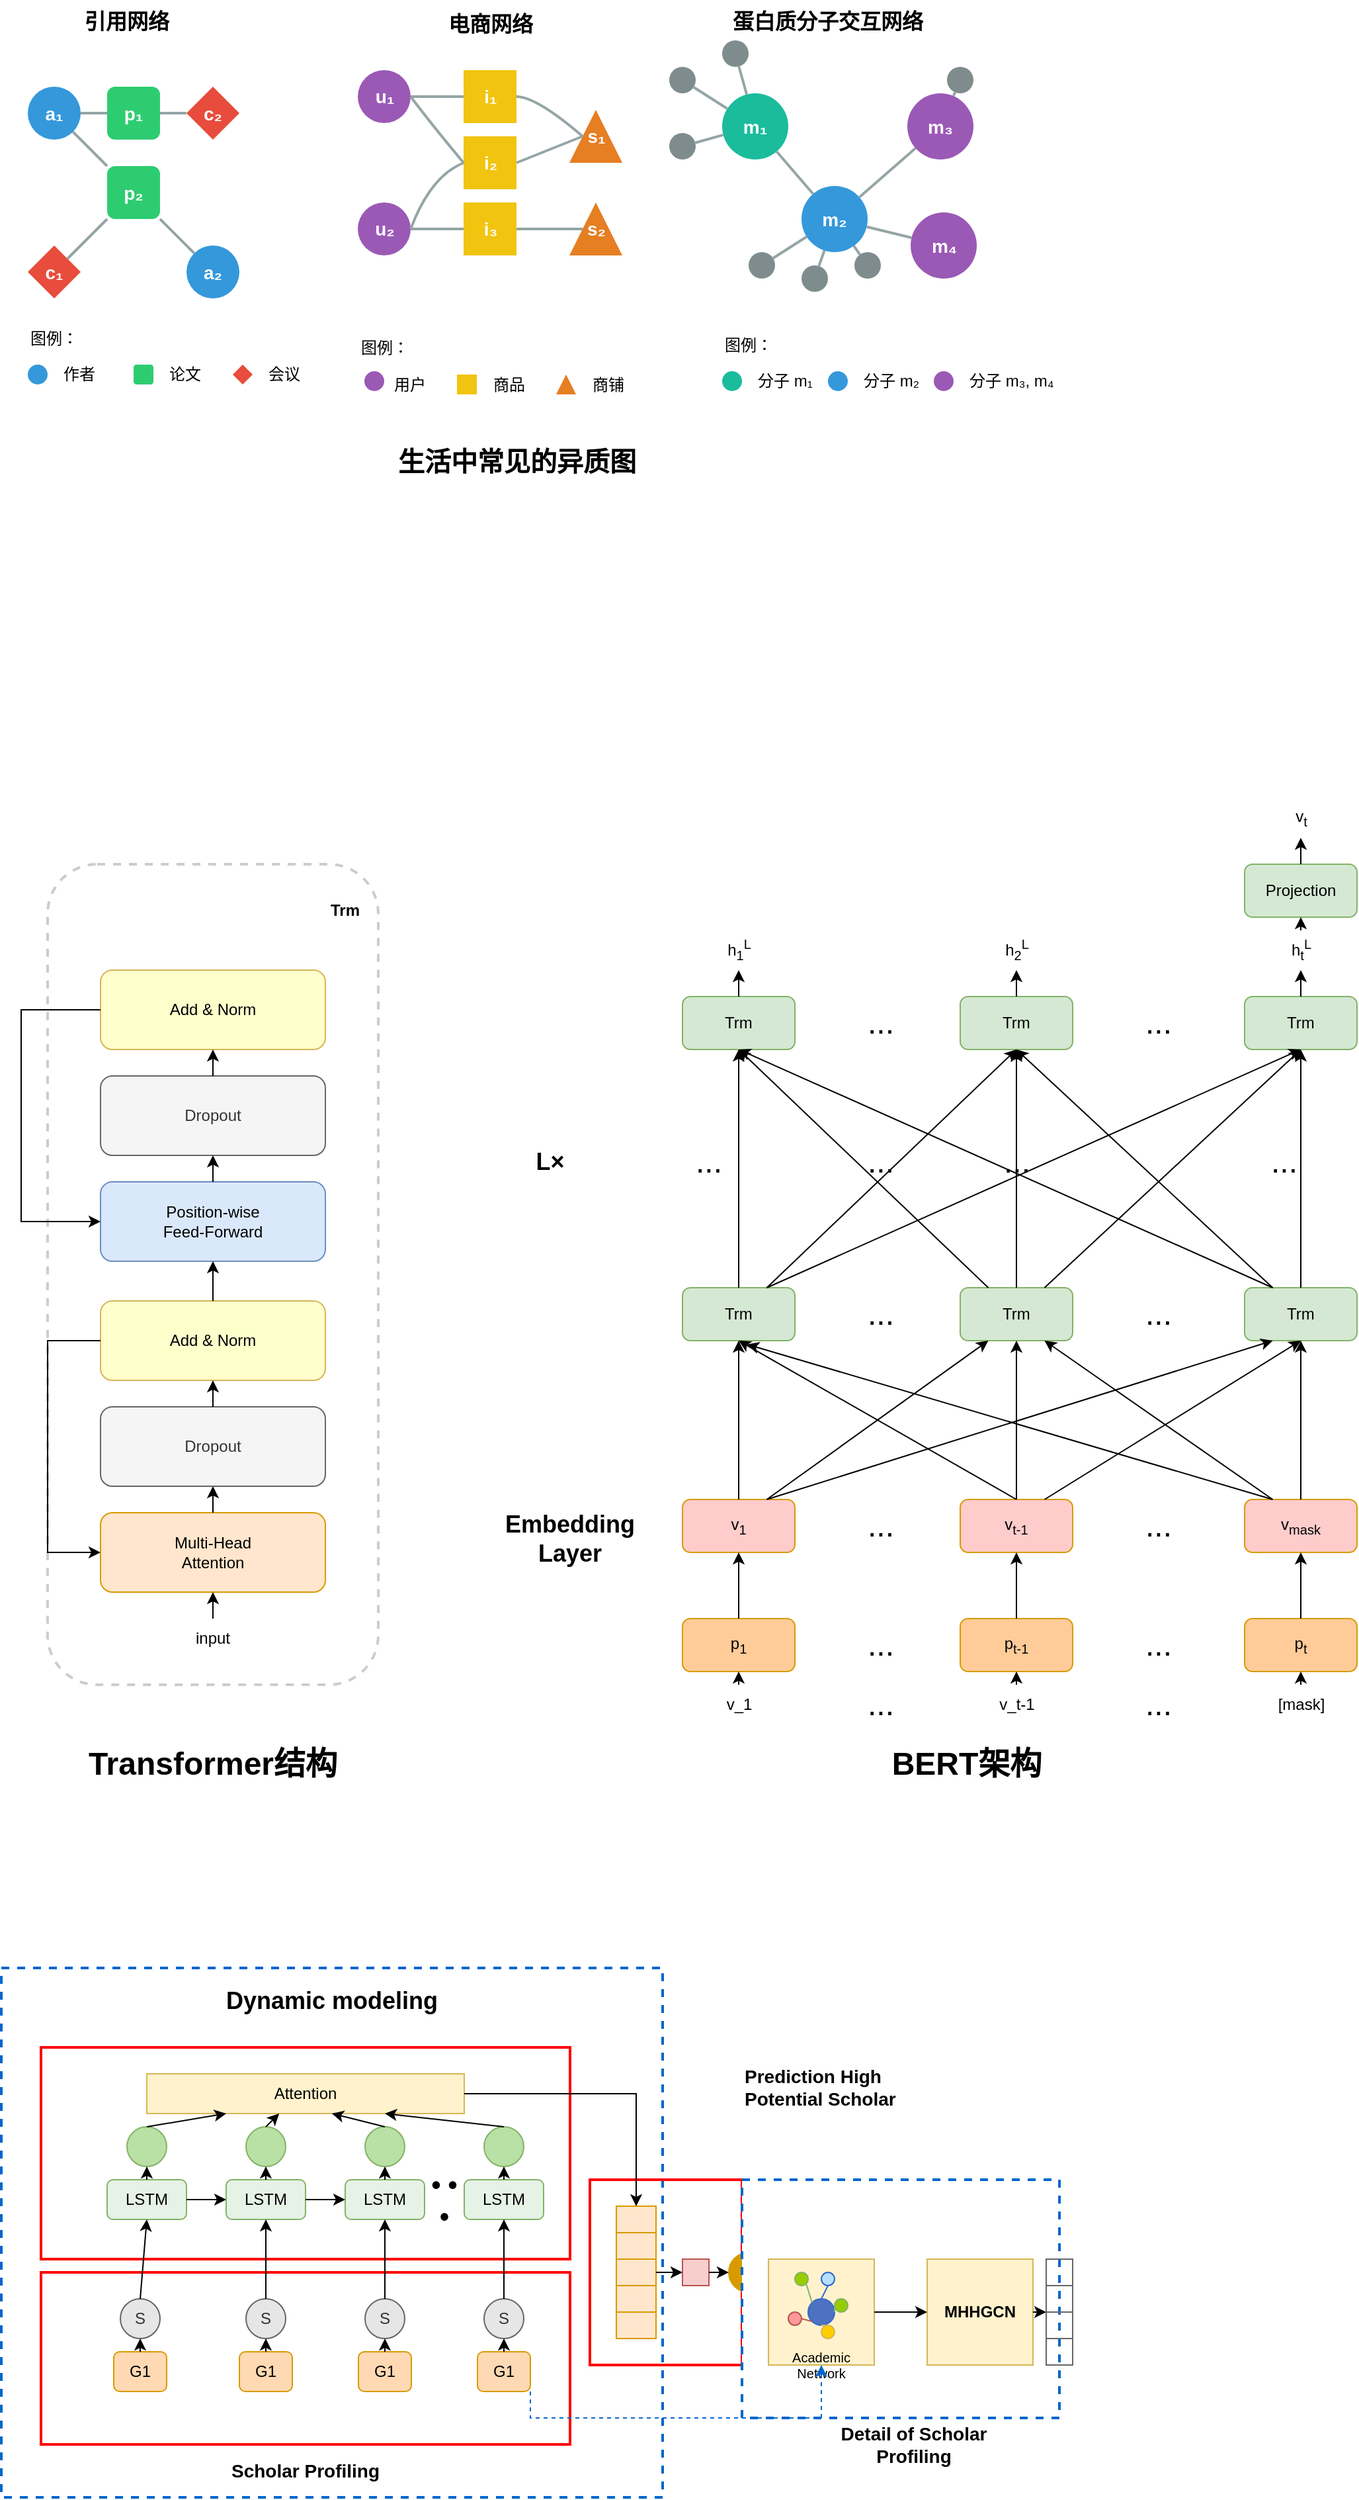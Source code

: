 <mxfile version="26.2.12">
  <diagram name="网络关系图 - 新设计" id="T0NNr2-d_XMmImwdZqJt">
    <mxGraphModel dx="1429" dy="773" grid="1" gridSize="10" guides="1" tooltips="1" connect="1" arrows="1" fold="1" page="1" pageScale="1" pageWidth="827" pageHeight="1169" math="0" shadow="0">
      <root>
        <mxCell id="0" />
        <mxCell id="1" parent="0" />
        <mxCell id="O9Zofe9HGtcKiM1Daw7x-1" value="生活中常见的异质图" style="text;html=1;strokeColor=none;fillColor=none;align=center;verticalAlign=middle;whiteSpace=wrap;rounded=0;fontSize=20;fontStyle=1" parent="1" vertex="1">
          <mxGeometry x="439.5" y="400" width="330" height="30" as="geometry" />
        </mxCell>
        <mxCell id="O9Zofe9HGtcKiM1Daw7x-2" value="引用网络" style="text;html=1;strokeColor=none;fillColor=none;align=center;verticalAlign=middle;whiteSpace=wrap;rounded=0;fontSize=16;fontStyle=1" parent="1" vertex="1">
          <mxGeometry x="230" y="67.5" width="160" height="30" as="geometry" />
        </mxCell>
        <mxCell id="O9Zofe9HGtcKiM1Daw7x-3" value="a₁" style="ellipse;whiteSpace=wrap;html=1;aspect=fixed;fillColor=#3498DB;strokeColor=none;fontColor=#FFFFFF;fontSize=14;fontStyle=1" parent="1" vertex="1">
          <mxGeometry x="235" y="132.5" width="40" height="40" as="geometry" />
        </mxCell>
        <mxCell id="O9Zofe9HGtcKiM1Daw7x-4" value="a₂" style="ellipse;whiteSpace=wrap;html=1;aspect=fixed;fillColor=#3498DB;strokeColor=none;fontColor=#FFFFFF;fontSize=14;fontStyle=1" parent="1" vertex="1">
          <mxGeometry x="355" y="252.5" width="40" height="40" as="geometry" />
        </mxCell>
        <mxCell id="O9Zofe9HGtcKiM1Daw7x-5" value="p₁" style="rounded=1;whiteSpace=wrap;html=1;fillColor=#2ECC71;strokeColor=none;fontColor=#FFFFFF;fontSize=14;fontStyle=1" parent="1" vertex="1">
          <mxGeometry x="295" y="132.5" width="40" height="40" as="geometry" />
        </mxCell>
        <mxCell id="O9Zofe9HGtcKiM1Daw7x-6" value="p₂" style="rounded=1;whiteSpace=wrap;html=1;fillColor=#2ECC71;strokeColor=none;fontColor=#FFFFFF;fontSize=14;fontStyle=1" parent="1" vertex="1">
          <mxGeometry x="295" y="192.5" width="40" height="40" as="geometry" />
        </mxCell>
        <mxCell id="O9Zofe9HGtcKiM1Daw7x-7" value="c₁" style="shape=hexagon;perimeter=hexagonPerimeter2;whiteSpace=wrap;html=1;fixedSize=1;fillColor=#E74C3C;strokeColor=none;fontColor=#FFFFFF;fontSize=14;fontStyle=1" parent="1" vertex="1">
          <mxGeometry x="235" y="252.5" width="40" height="40" as="geometry" />
        </mxCell>
        <mxCell id="O9Zofe9HGtcKiM1Daw7x-8" value="c₂" style="shape=hexagon;perimeter=hexagonPerimeter2;whiteSpace=wrap;html=1;fixedSize=1;fillColor=#E74C3C;strokeColor=none;fontColor=#FFFFFF;fontSize=14;fontStyle=1" parent="1" vertex="1">
          <mxGeometry x="355" y="132.5" width="40" height="40" as="geometry" />
        </mxCell>
        <mxCell id="O9Zofe9HGtcKiM1Daw7x-9" value="" style="endArrow=none;html=1;rounded=0;strokeWidth=2;strokeColor=#95A5A6;" parent="1" source="O9Zofe9HGtcKiM1Daw7x-3" target="O9Zofe9HGtcKiM1Daw7x-5" edge="1">
          <mxGeometry width="50" height="50" relative="1" as="geometry">
            <mxPoint x="495" y="392.5" as="sourcePoint" />
            <mxPoint x="545" y="342.5" as="targetPoint" />
          </mxGeometry>
        </mxCell>
        <mxCell id="O9Zofe9HGtcKiM1Daw7x-10" value="" style="endArrow=none;html=1;rounded=0;strokeWidth=2;strokeColor=#95A5A6;" parent="1" source="O9Zofe9HGtcKiM1Daw7x-3" target="O9Zofe9HGtcKiM1Daw7x-6" edge="1">
          <mxGeometry width="50" height="50" relative="1" as="geometry">
            <mxPoint x="495" y="392.5" as="sourcePoint" />
            <mxPoint x="545" y="342.5" as="targetPoint" />
          </mxGeometry>
        </mxCell>
        <mxCell id="O9Zofe9HGtcKiM1Daw7x-11" value="" style="endArrow=none;html=1;rounded=0;strokeWidth=2;strokeColor=#95A5A6;" parent="1" source="O9Zofe9HGtcKiM1Daw7x-5" target="O9Zofe9HGtcKiM1Daw7x-8" edge="1">
          <mxGeometry width="50" height="50" relative="1" as="geometry">
            <mxPoint x="495" y="392.5" as="sourcePoint" />
            <mxPoint x="545" y="342.5" as="targetPoint" />
          </mxGeometry>
        </mxCell>
        <mxCell id="O9Zofe9HGtcKiM1Daw7x-12" value="" style="endArrow=none;html=1;rounded=0;strokeWidth=2;strokeColor=#95A5A6;" parent="1" source="O9Zofe9HGtcKiM1Daw7x-6" target="O9Zofe9HGtcKiM1Daw7x-7" edge="1">
          <mxGeometry width="50" height="50" relative="1" as="geometry">
            <mxPoint x="495" y="392.5" as="sourcePoint" />
            <mxPoint x="545" y="342.5" as="targetPoint" />
          </mxGeometry>
        </mxCell>
        <mxCell id="O9Zofe9HGtcKiM1Daw7x-13" value="" style="endArrow=none;html=1;rounded=0;strokeWidth=2;strokeColor=#95A5A6;" parent="1" source="O9Zofe9HGtcKiM1Daw7x-6" target="O9Zofe9HGtcKiM1Daw7x-4" edge="1">
          <mxGeometry width="50" height="50" relative="1" as="geometry">
            <mxPoint x="495" y="392.5" as="sourcePoint" />
            <mxPoint x="545" y="342.5" as="targetPoint" />
          </mxGeometry>
        </mxCell>
        <mxCell id="O9Zofe9HGtcKiM1Daw7x-14" value="图例：" style="text;html=1;strokeColor=none;fillColor=none;align=left;verticalAlign=middle;whiteSpace=wrap;fontSize=12;" parent="1" vertex="1">
          <mxGeometry x="235" y="312.5" width="40" height="20" as="geometry" />
        </mxCell>
        <mxCell id="O9Zofe9HGtcKiM1Daw7x-15" value="" style="ellipse;whiteSpace=wrap;html=1;aspect=fixed;fillColor=#3498DB;strokeColor=none;" parent="1" vertex="1">
          <mxGeometry x="235" y="342.5" width="15" height="15" as="geometry" />
        </mxCell>
        <mxCell id="O9Zofe9HGtcKiM1Daw7x-16" value="作者" style="text;html=1;strokeColor=none;fillColor=none;align=left;verticalAlign=middle;whiteSpace=wrap;fontSize=12;" parent="1" vertex="1">
          <mxGeometry x="260" y="340" width="40" height="20" as="geometry" />
        </mxCell>
        <mxCell id="O9Zofe9HGtcKiM1Daw7x-17" value="" style="rounded=1;whiteSpace=wrap;html=1;fillColor=#2ECC71;strokeColor=none;" parent="1" vertex="1">
          <mxGeometry x="315" y="342.5" width="15" height="15" as="geometry" />
        </mxCell>
        <mxCell id="O9Zofe9HGtcKiM1Daw7x-18" value="论文" style="text;html=1;strokeColor=none;fillColor=none;align=left;verticalAlign=middle;whiteSpace=wrap;fontSize=12;" parent="1" vertex="1">
          <mxGeometry x="340" y="340" width="40" height="20" as="geometry" />
        </mxCell>
        <mxCell id="O9Zofe9HGtcKiM1Daw7x-19" value="" style="shape=hexagon;perimeter=hexagonPerimeter2;whiteSpace=wrap;html=1;fixedSize=1;fillColor=#E74C3C;strokeColor=none;" parent="1" vertex="1">
          <mxGeometry x="390" y="342.5" width="15" height="15" as="geometry" />
        </mxCell>
        <mxCell id="O9Zofe9HGtcKiM1Daw7x-20" value="会议" style="text;html=1;strokeColor=none;fillColor=none;align=left;verticalAlign=middle;whiteSpace=wrap;fontSize=12;" parent="1" vertex="1">
          <mxGeometry x="415" y="340" width="40" height="20" as="geometry" />
        </mxCell>
        <mxCell id="O9Zofe9HGtcKiM1Daw7x-21" value="电商网络" style="text;html=1;strokeColor=none;fillColor=none;align=center;verticalAlign=middle;whiteSpace=wrap;rounded=0;fontSize=16;fontStyle=1" parent="1" vertex="1">
          <mxGeometry x="504.5" y="70" width="160" height="30" as="geometry" />
        </mxCell>
        <mxCell id="O9Zofe9HGtcKiM1Daw7x-22" value="u₁" style="ellipse;whiteSpace=wrap;html=1;aspect=fixed;fillColor=#9B59B6;strokeColor=none;fontColor=#FFFFFF;fontSize=14;fontStyle=1" parent="1" vertex="1">
          <mxGeometry x="484.5" y="120" width="40" height="40" as="geometry" />
        </mxCell>
        <mxCell id="O9Zofe9HGtcKiM1Daw7x-23" value="u₂" style="ellipse;whiteSpace=wrap;html=1;aspect=fixed;fillColor=#9B59B6;strokeColor=none;fontColor=#FFFFFF;fontSize=14;fontStyle=1" parent="1" vertex="1">
          <mxGeometry x="484.5" y="220" width="40" height="40" as="geometry" />
        </mxCell>
        <mxCell id="O9Zofe9HGtcKiM1Daw7x-24" value="i₁" style="rounded=0;whiteSpace=wrap;html=1;fillColor=#F1C40F;strokeColor=none;fontColor=#FFFFFF;fontSize=14;fontStyle=1" parent="1" vertex="1">
          <mxGeometry x="564.5" y="120" width="40" height="40" as="geometry" />
        </mxCell>
        <mxCell id="O9Zofe9HGtcKiM1Daw7x-25" value="i₂" style="rounded=0;whiteSpace=wrap;html=1;fillColor=#F1C40F;strokeColor=none;fontColor=#FFFFFF;fontSize=14;fontStyle=1" parent="1" vertex="1">
          <mxGeometry x="564.5" y="170" width="40" height="40" as="geometry" />
        </mxCell>
        <mxCell id="O9Zofe9HGtcKiM1Daw7x-26" value="i₃" style="rounded=0;whiteSpace=wrap;html=1;fillColor=#F1C40F;strokeColor=none;fontColor=#FFFFFF;fontSize=14;fontStyle=1" parent="1" vertex="1">
          <mxGeometry x="564.5" y="220" width="40" height="40" as="geometry" />
        </mxCell>
        <mxCell id="O9Zofe9HGtcKiM1Daw7x-27" value="s₁" style="shape=trapezoid;perimeter=trapezoidPerimeter;whiteSpace=wrap;html=1;fixedSize=1;fillColor=#E67E22;strokeColor=none;fontColor=#FFFFFF;fontSize=14;fontStyle=1" parent="1" vertex="1">
          <mxGeometry x="644.5" y="150" width="40" height="40" as="geometry" />
        </mxCell>
        <mxCell id="O9Zofe9HGtcKiM1Daw7x-28" value="s₂" style="shape=trapezoid;perimeter=trapezoidPerimeter;whiteSpace=wrap;html=1;fixedSize=1;fillColor=#E67E22;strokeColor=none;fontColor=#FFFFFF;fontSize=14;fontStyle=1" parent="1" vertex="1">
          <mxGeometry x="644.5" y="220" width="40" height="40" as="geometry" />
        </mxCell>
        <mxCell id="O9Zofe9HGtcKiM1Daw7x-29" value="" style="endArrow=none;html=1;rounded=1;strokeWidth=2;strokeColor=#95A5A6;exitX=1;exitY=0.5;exitDx=0;exitDy=0;entryX=0;entryY=0.5;entryDx=0;entryDy=0;curved=1;" parent="1" source="O9Zofe9HGtcKiM1Daw7x-22" target="O9Zofe9HGtcKiM1Daw7x-24" edge="1">
          <mxGeometry width="50" height="50" relative="1" as="geometry">
            <mxPoint x="559.5" y="360" as="sourcePoint" />
            <mxPoint x="609.5" y="310" as="targetPoint" />
          </mxGeometry>
        </mxCell>
        <mxCell id="O9Zofe9HGtcKiM1Daw7x-30" value="" style="endArrow=none;html=1;rounded=1;strokeWidth=2;strokeColor=#95A5A6;exitX=1;exitY=0.5;exitDx=0;exitDy=0;entryX=0;entryY=0.5;entryDx=0;entryDy=0;curved=1;" parent="1" source="O9Zofe9HGtcKiM1Daw7x-22" target="O9Zofe9HGtcKiM1Daw7x-25" edge="1">
          <mxGeometry width="50" height="50" relative="1" as="geometry">
            <mxPoint x="559.5" y="360" as="sourcePoint" />
            <mxPoint x="609.5" y="310" as="targetPoint" />
            <Array as="points">
              <mxPoint x="539.5" y="160" />
            </Array>
          </mxGeometry>
        </mxCell>
        <mxCell id="O9Zofe9HGtcKiM1Daw7x-31" value="" style="endArrow=none;html=1;rounded=1;strokeWidth=2;strokeColor=#95A5A6;exitX=1;exitY=0.5;exitDx=0;exitDy=0;entryX=0;entryY=0.5;entryDx=0;entryDy=0;curved=1;" parent="1" source="O9Zofe9HGtcKiM1Daw7x-23" target="O9Zofe9HGtcKiM1Daw7x-25" edge="1">
          <mxGeometry width="50" height="50" relative="1" as="geometry">
            <mxPoint x="559.5" y="360" as="sourcePoint" />
            <mxPoint x="609.5" y="310" as="targetPoint" />
            <Array as="points">
              <mxPoint x="539.5" y="200" />
            </Array>
          </mxGeometry>
        </mxCell>
        <mxCell id="O9Zofe9HGtcKiM1Daw7x-32" value="" style="endArrow=none;html=1;rounded=1;strokeWidth=2;strokeColor=#95A5A6;exitX=1;exitY=0.5;exitDx=0;exitDy=0;entryX=0;entryY=0.5;entryDx=0;entryDy=0;curved=1;" parent="1" source="O9Zofe9HGtcKiM1Daw7x-23" target="O9Zofe9HGtcKiM1Daw7x-26" edge="1">
          <mxGeometry width="50" height="50" relative="1" as="geometry">
            <mxPoint x="559.5" y="360" as="sourcePoint" />
            <mxPoint x="609.5" y="310" as="targetPoint" />
          </mxGeometry>
        </mxCell>
        <mxCell id="O9Zofe9HGtcKiM1Daw7x-33" value="" style="endArrow=none;html=1;rounded=1;strokeWidth=2;strokeColor=#95A5A6;exitX=1;exitY=0.5;exitDx=0;exitDy=0;entryX=0;entryY=0.5;entryDx=0;entryDy=0;curved=1;" parent="1" source="O9Zofe9HGtcKiM1Daw7x-24" target="O9Zofe9HGtcKiM1Daw7x-27" edge="1">
          <mxGeometry width="50" height="50" relative="1" as="geometry">
            <mxPoint x="559.5" y="360" as="sourcePoint" />
            <mxPoint x="609.5" y="310" as="targetPoint" />
            <Array as="points">
              <mxPoint x="619.5" y="140" />
            </Array>
          </mxGeometry>
        </mxCell>
        <mxCell id="O9Zofe9HGtcKiM1Daw7x-34" value="" style="endArrow=none;html=1;rounded=1;strokeWidth=2;strokeColor=#95A5A6;exitX=1;exitY=0.5;exitDx=0;exitDy=0;entryX=0;entryY=0.5;entryDx=0;entryDy=0;curved=1;" parent="1" source="O9Zofe9HGtcKiM1Daw7x-25" target="O9Zofe9HGtcKiM1Daw7x-27" edge="1">
          <mxGeometry width="50" height="50" relative="1" as="geometry">
            <mxPoint x="559.5" y="360" as="sourcePoint" />
            <mxPoint x="609.5" y="310" as="targetPoint" />
          </mxGeometry>
        </mxCell>
        <mxCell id="O9Zofe9HGtcKiM1Daw7x-35" value="" style="endArrow=none;html=1;rounded=1;strokeWidth=2;strokeColor=#95A5A6;exitX=1;exitY=0.5;exitDx=0;exitDy=0;entryX=0;entryY=0.5;entryDx=0;entryDy=0;curved=1;" parent="1" source="O9Zofe9HGtcKiM1Daw7x-26" target="O9Zofe9HGtcKiM1Daw7x-28" edge="1">
          <mxGeometry width="50" height="50" relative="1" as="geometry">
            <mxPoint x="559.5" y="360" as="sourcePoint" />
            <mxPoint x="609.5" y="310" as="targetPoint" />
          </mxGeometry>
        </mxCell>
        <mxCell id="O9Zofe9HGtcKiM1Daw7x-36" value="图例：" style="text;html=1;strokeColor=none;fillColor=none;align=left;verticalAlign=middle;whiteSpace=wrap;fontSize=12;" parent="1" vertex="1">
          <mxGeometry x="484.5" y="320" width="40" height="20" as="geometry" />
        </mxCell>
        <mxCell id="O9Zofe9HGtcKiM1Daw7x-37" value="" style="ellipse;whiteSpace=wrap;html=1;aspect=fixed;fillColor=#9B59B6;strokeColor=none;" parent="1" vertex="1">
          <mxGeometry x="489.5" y="347.5" width="15" height="15" as="geometry" />
        </mxCell>
        <mxCell id="O9Zofe9HGtcKiM1Daw7x-38" value="用户" style="text;html=1;strokeColor=none;fillColor=none;align=left;verticalAlign=middle;whiteSpace=wrap;fontSize=12;" parent="1" vertex="1">
          <mxGeometry x="509.5" y="347.5" width="40" height="20" as="geometry" />
        </mxCell>
        <mxCell id="O9Zofe9HGtcKiM1Daw7x-39" value="" style="rounded=0;whiteSpace=wrap;html=1;fillColor=#F1C40F;strokeColor=none;" parent="1" vertex="1">
          <mxGeometry x="559.5" y="350" width="15" height="15" as="geometry" />
        </mxCell>
        <mxCell id="O9Zofe9HGtcKiM1Daw7x-40" value="商品" style="text;html=1;strokeColor=none;fillColor=none;align=left;verticalAlign=middle;whiteSpace=wrap;fontSize=12;" parent="1" vertex="1">
          <mxGeometry x="584.5" y="347.5" width="40" height="20" as="geometry" />
        </mxCell>
        <mxCell id="O9Zofe9HGtcKiM1Daw7x-41" value="" style="shape=trapezoid;perimeter=trapezoidPerimeter;whiteSpace=wrap;html=1;fixedSize=1;fillColor=#E67E22;strokeColor=none;" parent="1" vertex="1">
          <mxGeometry x="634.5" y="350" width="15" height="15" as="geometry" />
        </mxCell>
        <mxCell id="O9Zofe9HGtcKiM1Daw7x-42" value="商铺" style="text;html=1;strokeColor=none;fillColor=none;align=left;verticalAlign=middle;whiteSpace=wrap;fontSize=12;" parent="1" vertex="1">
          <mxGeometry x="659.5" y="347.5" width="40" height="20" as="geometry" />
        </mxCell>
        <mxCell id="O9Zofe9HGtcKiM1Daw7x-43" value="蛋白质分子交互网络" style="text;html=1;strokeColor=none;fillColor=none;align=center;verticalAlign=middle;whiteSpace=wrap;rounded=0;fontSize=16;fontStyle=1" parent="1" vertex="1">
          <mxGeometry x="760" y="67.5" width="160" height="30" as="geometry" />
        </mxCell>
        <mxCell id="O9Zofe9HGtcKiM1Daw7x-44" value="m₁" style="ellipse;whiteSpace=wrap;html=1;aspect=fixed;fillColor=#1ABC9C;strokeColor=none;fontColor=#FFFFFF;fontSize=14;fontStyle=1" parent="1" vertex="1">
          <mxGeometry x="760" y="137.5" width="50" height="50" as="geometry" />
        </mxCell>
        <mxCell id="O9Zofe9HGtcKiM1Daw7x-45" value="m₂" style="ellipse;whiteSpace=wrap;html=1;aspect=fixed;fillColor=#3498DB;strokeColor=none;fontColor=#FFFFFF;fontSize=14;fontStyle=1" parent="1" vertex="1">
          <mxGeometry x="820" y="207.5" width="50" height="50" as="geometry" />
        </mxCell>
        <mxCell id="O9Zofe9HGtcKiM1Daw7x-46" value="m₃" style="ellipse;whiteSpace=wrap;html=1;aspect=fixed;fillColor=#9B59B6;strokeColor=none;fontColor=#FFFFFF;fontSize=14;fontStyle=1" parent="1" vertex="1">
          <mxGeometry x="900" y="137.5" width="50" height="50" as="geometry" />
        </mxCell>
        <mxCell id="O9Zofe9HGtcKiM1Daw7x-47" value="m₄" style="ellipse;whiteSpace=wrap;html=1;aspect=fixed;fillColor=#9B59B6;strokeColor=none;fontColor=#FFFFFF;fontSize=14;fontStyle=1" parent="1" vertex="1">
          <mxGeometry x="902.5" y="227.5" width="50" height="50" as="geometry" />
        </mxCell>
        <mxCell id="O9Zofe9HGtcKiM1Daw7x-48" value="" style="ellipse;whiteSpace=wrap;html=1;aspect=fixed;fillColor=#7F8C8D;strokeColor=none;" parent="1" vertex="1">
          <mxGeometry x="720" y="117.5" width="20" height="20" as="geometry" />
        </mxCell>
        <mxCell id="O9Zofe9HGtcKiM1Daw7x-49" value="" style="ellipse;whiteSpace=wrap;html=1;aspect=fixed;fillColor=#7F8C8D;strokeColor=none;" parent="1" vertex="1">
          <mxGeometry x="720" y="167.5" width="20" height="20" as="geometry" />
        </mxCell>
        <mxCell id="O9Zofe9HGtcKiM1Daw7x-50" value="" style="ellipse;whiteSpace=wrap;html=1;aspect=fixed;fillColor=#7F8C8D;strokeColor=none;" parent="1" vertex="1">
          <mxGeometry x="760" y="97.5" width="20" height="20" as="geometry" />
        </mxCell>
        <mxCell id="O9Zofe9HGtcKiM1Daw7x-51" value="" style="ellipse;whiteSpace=wrap;html=1;aspect=fixed;fillColor=#7F8C8D;strokeColor=none;" parent="1" vertex="1">
          <mxGeometry x="780" y="257.5" width="20" height="20" as="geometry" />
        </mxCell>
        <mxCell id="O9Zofe9HGtcKiM1Daw7x-52" value="" style="ellipse;whiteSpace=wrap;html=1;aspect=fixed;fillColor=#7F8C8D;strokeColor=none;" parent="1" vertex="1">
          <mxGeometry x="820" y="267.5" width="20" height="20" as="geometry" />
        </mxCell>
        <mxCell id="O9Zofe9HGtcKiM1Daw7x-53" value="" style="ellipse;whiteSpace=wrap;html=1;aspect=fixed;fillColor=#7F8C8D;strokeColor=none;" parent="1" vertex="1">
          <mxGeometry x="860" y="257.5" width="20" height="20" as="geometry" />
        </mxCell>
        <mxCell id="O9Zofe9HGtcKiM1Daw7x-54" value="" style="ellipse;whiteSpace=wrap;html=1;aspect=fixed;fillColor=#7F8C8D;strokeColor=none;" parent="1" vertex="1">
          <mxGeometry x="930" y="117.5" width="20" height="20" as="geometry" />
        </mxCell>
        <mxCell id="O9Zofe9HGtcKiM1Daw7x-56" value="" style="endArrow=none;html=1;rounded=0;strokeWidth=2;strokeColor=#95A5A6;" parent="1" source="O9Zofe9HGtcKiM1Daw7x-44" target="O9Zofe9HGtcKiM1Daw7x-45" edge="1">
          <mxGeometry width="50" height="50" relative="1" as="geometry">
            <mxPoint x="790" y="397.5" as="sourcePoint" />
            <mxPoint x="840" y="347.5" as="targetPoint" />
          </mxGeometry>
        </mxCell>
        <mxCell id="O9Zofe9HGtcKiM1Daw7x-57" value="" style="endArrow=none;html=1;rounded=0;strokeWidth=2;strokeColor=#95A5A6;" parent="1" source="O9Zofe9HGtcKiM1Daw7x-45" target="O9Zofe9HGtcKiM1Daw7x-46" edge="1">
          <mxGeometry width="50" height="50" relative="1" as="geometry">
            <mxPoint x="790" y="397.5" as="sourcePoint" />
            <mxPoint x="840" y="347.5" as="targetPoint" />
          </mxGeometry>
        </mxCell>
        <mxCell id="O9Zofe9HGtcKiM1Daw7x-58" value="" style="endArrow=none;html=1;rounded=0;strokeWidth=2;strokeColor=#95A5A6;" parent="1" source="O9Zofe9HGtcKiM1Daw7x-45" target="O9Zofe9HGtcKiM1Daw7x-47" edge="1">
          <mxGeometry width="50" height="50" relative="1" as="geometry">
            <mxPoint x="790" y="397.5" as="sourcePoint" />
            <mxPoint x="840" y="347.5" as="targetPoint" />
          </mxGeometry>
        </mxCell>
        <mxCell id="O9Zofe9HGtcKiM1Daw7x-59" value="" style="endArrow=none;html=1;rounded=0;strokeWidth=2;strokeColor=#95A5A6;" parent="1" source="O9Zofe9HGtcKiM1Daw7x-44" target="O9Zofe9HGtcKiM1Daw7x-48" edge="1">
          <mxGeometry width="50" height="50" relative="1" as="geometry">
            <mxPoint x="790" y="397.5" as="sourcePoint" />
            <mxPoint x="840" y="347.5" as="targetPoint" />
          </mxGeometry>
        </mxCell>
        <mxCell id="O9Zofe9HGtcKiM1Daw7x-60" value="" style="endArrow=none;html=1;rounded=0;strokeWidth=2;strokeColor=#95A5A6;" parent="1" source="O9Zofe9HGtcKiM1Daw7x-44" target="O9Zofe9HGtcKiM1Daw7x-49" edge="1">
          <mxGeometry width="50" height="50" relative="1" as="geometry">
            <mxPoint x="790" y="397.5" as="sourcePoint" />
            <mxPoint x="840" y="347.5" as="targetPoint" />
          </mxGeometry>
        </mxCell>
        <mxCell id="O9Zofe9HGtcKiM1Daw7x-61" value="" style="endArrow=none;html=1;rounded=0;strokeWidth=2;strokeColor=#95A5A6;" parent="1" source="O9Zofe9HGtcKiM1Daw7x-44" target="O9Zofe9HGtcKiM1Daw7x-50" edge="1">
          <mxGeometry width="50" height="50" relative="1" as="geometry">
            <mxPoint x="790" y="397.5" as="sourcePoint" />
            <mxPoint x="840" y="347.5" as="targetPoint" />
          </mxGeometry>
        </mxCell>
        <mxCell id="O9Zofe9HGtcKiM1Daw7x-62" value="" style="endArrow=none;html=1;rounded=0;strokeWidth=2;strokeColor=#95A5A6;" parent="1" source="O9Zofe9HGtcKiM1Daw7x-45" target="O9Zofe9HGtcKiM1Daw7x-51" edge="1">
          <mxGeometry width="50" height="50" relative="1" as="geometry">
            <mxPoint x="790" y="397.5" as="sourcePoint" />
            <mxPoint x="840" y="347.5" as="targetPoint" />
          </mxGeometry>
        </mxCell>
        <mxCell id="O9Zofe9HGtcKiM1Daw7x-63" value="" style="endArrow=none;html=1;rounded=0;strokeWidth=2;strokeColor=#95A5A6;" parent="1" source="O9Zofe9HGtcKiM1Daw7x-45" target="O9Zofe9HGtcKiM1Daw7x-52" edge="1">
          <mxGeometry width="50" height="50" relative="1" as="geometry">
            <mxPoint x="790" y="397.5" as="sourcePoint" />
            <mxPoint x="840" y="347.5" as="targetPoint" />
          </mxGeometry>
        </mxCell>
        <mxCell id="O9Zofe9HGtcKiM1Daw7x-64" value="" style="endArrow=none;html=1;rounded=0;strokeWidth=2;strokeColor=#95A5A6;" parent="1" source="O9Zofe9HGtcKiM1Daw7x-45" target="O9Zofe9HGtcKiM1Daw7x-53" edge="1">
          <mxGeometry width="50" height="50" relative="1" as="geometry">
            <mxPoint x="790" y="397.5" as="sourcePoint" />
            <mxPoint x="840" y="347.5" as="targetPoint" />
          </mxGeometry>
        </mxCell>
        <mxCell id="O9Zofe9HGtcKiM1Daw7x-65" value="" style="endArrow=none;html=1;rounded=0;strokeWidth=2;strokeColor=#95A5A6;" parent="1" source="O9Zofe9HGtcKiM1Daw7x-46" target="O9Zofe9HGtcKiM1Daw7x-54" edge="1">
          <mxGeometry width="50" height="50" relative="1" as="geometry">
            <mxPoint x="790" y="397.5" as="sourcePoint" />
            <mxPoint x="840" y="347.5" as="targetPoint" />
          </mxGeometry>
        </mxCell>
        <mxCell id="O9Zofe9HGtcKiM1Daw7x-67" value="图例：" style="text;html=1;strokeColor=none;fillColor=none;align=left;verticalAlign=middle;whiteSpace=wrap;fontSize=12;" parent="1" vertex="1">
          <mxGeometry x="760" y="317.5" width="40" height="20" as="geometry" />
        </mxCell>
        <mxCell id="O9Zofe9HGtcKiM1Daw7x-68" value="" style="ellipse;whiteSpace=wrap;html=1;aspect=fixed;fillColor=#1ABC9C;strokeColor=none;" parent="1" vertex="1">
          <mxGeometry x="760" y="347.5" width="15" height="15" as="geometry" />
        </mxCell>
        <mxCell id="O9Zofe9HGtcKiM1Daw7x-69" value="分子 m₁" style="text;html=1;strokeColor=none;fillColor=none;align=left;verticalAlign=middle;whiteSpace=wrap;fontSize=12;" parent="1" vertex="1">
          <mxGeometry x="785" y="345" width="50" height="20" as="geometry" />
        </mxCell>
        <mxCell id="O9Zofe9HGtcKiM1Daw7x-70" value="" style="ellipse;whiteSpace=wrap;html=1;aspect=fixed;fillColor=#3498DB;strokeColor=none;" parent="1" vertex="1">
          <mxGeometry x="840" y="347.5" width="15" height="15" as="geometry" />
        </mxCell>
        <mxCell id="O9Zofe9HGtcKiM1Daw7x-71" value="分子 m₂" style="text;html=1;strokeColor=none;fillColor=none;align=left;verticalAlign=middle;whiteSpace=wrap;fontSize=12;" parent="1" vertex="1">
          <mxGeometry x="865" y="345" width="50" height="20" as="geometry" />
        </mxCell>
        <mxCell id="O9Zofe9HGtcKiM1Daw7x-72" value="" style="ellipse;whiteSpace=wrap;html=1;aspect=fixed;fillColor=#9B59B6;strokeColor=none;" parent="1" vertex="1">
          <mxGeometry x="920" y="347.5" width="15" height="15" as="geometry" />
        </mxCell>
        <mxCell id="O9Zofe9HGtcKiM1Daw7x-73" value="分子 m₃, m₄" style="text;html=1;strokeColor=none;fillColor=none;align=left;verticalAlign=middle;whiteSpace=wrap;fontSize=12;" parent="1" vertex="1">
          <mxGeometry x="945" y="345" width="70" height="20" as="geometry" />
        </mxCell>
        <mxCell id="IxpcNNt1We0J_g9DyOTK-1" value="" style="rounded=1;whiteSpace=wrap;html=1;dashed=1;strokeWidth=2;fillColor=none;strokeColor=#CCCCCC;" parent="1" vertex="1">
          <mxGeometry x="250" y="720" width="250" height="620" as="geometry" />
        </mxCell>
        <mxCell id="IxpcNNt1We0J_g9DyOTK-2" value="Transformer结构" style="text;html=1;strokeColor=none;fillColor=none;align=center;verticalAlign=middle;whiteSpace=wrap;rounded=0;fontSize=24;fontStyle=1" parent="1" vertex="1">
          <mxGeometry x="250" y="1380" width="250" height="40" as="geometry" />
        </mxCell>
        <mxCell id="IxpcNNt1We0J_g9DyOTK-3" value="Add &amp; Norm" style="rounded=1;whiteSpace=wrap;html=1;fillColor=#FFFFCC;strokeColor=#d6b656;" parent="1" vertex="1">
          <mxGeometry x="290" y="800" width="170" height="60" as="geometry" />
        </mxCell>
        <mxCell id="IxpcNNt1We0J_g9DyOTK-4" value="Dropout" style="rounded=1;whiteSpace=wrap;html=1;fillColor=#F5F5F5;strokeColor=#666666;fontColor=#333333;" parent="1" vertex="1">
          <mxGeometry x="290" y="880" width="170" height="60" as="geometry" />
        </mxCell>
        <mxCell id="IxpcNNt1We0J_g9DyOTK-5" value="Position-wise&#xa;Feed-Forward" style="rounded=1;whiteSpace=wrap;html=1;fillColor=#dae8fc;strokeColor=#6c8ebf;" parent="1" vertex="1">
          <mxGeometry x="290" y="960" width="170" height="60" as="geometry" />
        </mxCell>
        <mxCell id="IxpcNNt1We0J_g9DyOTK-6" value="Add &amp; Norm" style="rounded=1;whiteSpace=wrap;html=1;fillColor=#FFFFCC;strokeColor=#d6b656;" parent="1" vertex="1">
          <mxGeometry x="290" y="1050" width="170" height="60" as="geometry" />
        </mxCell>
        <mxCell id="IxpcNNt1We0J_g9DyOTK-7" value="Dropout" style="rounded=1;whiteSpace=wrap;html=1;fillColor=#F5F5F5;strokeColor=#666666;fontColor=#333333;" parent="1" vertex="1">
          <mxGeometry x="290" y="1130" width="170" height="60" as="geometry" />
        </mxCell>
        <mxCell id="IxpcNNt1We0J_g9DyOTK-8" value="Multi-Head&#xa;Attention" style="rounded=1;whiteSpace=wrap;html=1;fillColor=#ffe6cc;strokeColor=#d79b00;" parent="1" vertex="1">
          <mxGeometry x="290" y="1210" width="170" height="60" as="geometry" />
        </mxCell>
        <mxCell id="IxpcNNt1We0J_g9DyOTK-9" value="input" style="text;html=1;strokeColor=none;fillColor=none;align=center;verticalAlign=middle;whiteSpace=wrap;rounded=0;" parent="1" vertex="1">
          <mxGeometry x="345" y="1290" width="60" height="30" as="geometry" />
        </mxCell>
        <mxCell id="IxpcNNt1We0J_g9DyOTK-10" value="Trm" style="text;html=1;strokeColor=none;fillColor=none;align=center;verticalAlign=middle;whiteSpace=wrap;rounded=0;fontStyle=1" parent="1" vertex="1">
          <mxGeometry x="455" y="740" width="40" height="30" as="geometry" />
        </mxCell>
        <mxCell id="IxpcNNt1We0J_g9DyOTK-11" value="" style="endArrow=classic;html=1;rounded=0;entryX=0.5;entryY=1;entryDx=0;entryDy=0;exitX=0.5;exitY=0;exitDx=0;exitDy=0;" parent="1" source="IxpcNNt1We0J_g9DyOTK-9" target="IxpcNNt1We0J_g9DyOTK-8" edge="1">
          <mxGeometry width="50" height="50" relative="1" as="geometry">
            <mxPoint x="375" y="1290" as="sourcePoint" />
            <mxPoint x="425" y="1240" as="targetPoint" />
          </mxGeometry>
        </mxCell>
        <mxCell id="IxpcNNt1We0J_g9DyOTK-12" value="" style="endArrow=classic;html=1;rounded=0;entryX=0.5;entryY=1;entryDx=0;entryDy=0;exitX=0.5;exitY=0;exitDx=0;exitDy=0;" parent="1" source="IxpcNNt1We0J_g9DyOTK-8" target="IxpcNNt1We0J_g9DyOTK-7" edge="1">
          <mxGeometry width="50" height="50" relative="1" as="geometry">
            <mxPoint x="375" y="1210" as="sourcePoint" />
            <mxPoint x="425" y="1160" as="targetPoint" />
          </mxGeometry>
        </mxCell>
        <mxCell id="IxpcNNt1We0J_g9DyOTK-13" value="" style="endArrow=classic;html=1;rounded=0;entryX=0.5;entryY=1;entryDx=0;entryDy=0;exitX=0.5;exitY=0;exitDx=0;exitDy=0;" parent="1" source="IxpcNNt1We0J_g9DyOTK-7" target="IxpcNNt1We0J_g9DyOTK-6" edge="1">
          <mxGeometry width="50" height="50" relative="1" as="geometry">
            <mxPoint x="375" y="1130" as="sourcePoint" />
            <mxPoint x="425" y="1080" as="targetPoint" />
          </mxGeometry>
        </mxCell>
        <mxCell id="IxpcNNt1We0J_g9DyOTK-14" value="" style="endArrow=classic;html=1;rounded=0;entryX=0.5;entryY=1;entryDx=0;entryDy=0;exitX=0.5;exitY=0;exitDx=0;exitDy=0;" parent="1" source="IxpcNNt1We0J_g9DyOTK-6" target="IxpcNNt1We0J_g9DyOTK-5" edge="1">
          <mxGeometry width="50" height="50" relative="1" as="geometry">
            <mxPoint x="375" y="1050" as="sourcePoint" />
            <mxPoint x="425" y="1000" as="targetPoint" />
          </mxGeometry>
        </mxCell>
        <mxCell id="IxpcNNt1We0J_g9DyOTK-15" value="" style="endArrow=classic;html=1;rounded=0;entryX=0.5;entryY=1;entryDx=0;entryDy=0;exitX=0.5;exitY=0;exitDx=0;exitDy=0;" parent="1" source="IxpcNNt1We0J_g9DyOTK-5" target="IxpcNNt1We0J_g9DyOTK-4" edge="1">
          <mxGeometry width="50" height="50" relative="1" as="geometry">
            <mxPoint x="375" y="960" as="sourcePoint" />
            <mxPoint x="425" y="910" as="targetPoint" />
          </mxGeometry>
        </mxCell>
        <mxCell id="IxpcNNt1We0J_g9DyOTK-16" value="" style="endArrow=classic;html=1;rounded=0;entryX=0.5;entryY=1;entryDx=0;entryDy=0;exitX=0.5;exitY=0;exitDx=0;exitDy=0;" parent="1" source="IxpcNNt1We0J_g9DyOTK-4" target="IxpcNNt1We0J_g9DyOTK-3" edge="1">
          <mxGeometry width="50" height="50" relative="1" as="geometry">
            <mxPoint x="375" y="880" as="sourcePoint" />
            <mxPoint x="425" y="830" as="targetPoint" />
          </mxGeometry>
        </mxCell>
        <mxCell id="IxpcNNt1We0J_g9DyOTK-17" value="" style="endArrow=classic;html=1;rounded=0;exitX=0;exitY=0.5;exitDx=0;exitDy=0;entryX=0;entryY=0.5;entryDx=0;entryDy=0;" parent="1" source="IxpcNNt1We0J_g9DyOTK-6" target="IxpcNNt1We0J_g9DyOTK-8" edge="1">
          <mxGeometry width="50" height="50" relative="1" as="geometry">
            <mxPoint x="240" y="1080" as="sourcePoint" />
            <mxPoint x="240" y="1240" as="targetPoint" />
            <Array as="points">
              <mxPoint x="250" y="1080" />
              <mxPoint x="250" y="1240" />
            </Array>
          </mxGeometry>
        </mxCell>
        <mxCell id="IxpcNNt1We0J_g9DyOTK-18" value="" style="endArrow=classic;html=1;rounded=0;exitX=0;exitY=0.5;exitDx=0;exitDy=0;entryX=0;entryY=0.5;entryDx=0;entryDy=0;" parent="1" source="IxpcNNt1We0J_g9DyOTK-3" target="IxpcNNt1We0J_g9DyOTK-5" edge="1">
          <mxGeometry width="50" height="50" relative="1" as="geometry">
            <mxPoint x="240" y="830" as="sourcePoint" />
            <mxPoint x="240" y="990" as="targetPoint" />
            <Array as="points">
              <mxPoint x="230" y="830" />
              <mxPoint x="230" y="990" />
            </Array>
          </mxGeometry>
        </mxCell>
        <mxCell id="IxpcNNt1We0J_g9DyOTK-19" value="BERT架构" style="text;html=1;strokeColor=none;fillColor=none;align=center;verticalAlign=middle;whiteSpace=wrap;rounded=0;fontSize=24;fontStyle=1" parent="1" vertex="1">
          <mxGeometry x="820" y="1380" width="250" height="40" as="geometry" />
        </mxCell>
        <mxCell id="IxpcNNt1We0J_g9DyOTK-20" value="Projection" style="rounded=1;whiteSpace=wrap;html=1;fillColor=#d5e8d4;strokeColor=#82b366;" parent="1" vertex="1">
          <mxGeometry x="1155" y="720" width="85" height="40" as="geometry" />
        </mxCell>
        <mxCell id="IxpcNNt1We0J_g9DyOTK-21" value="v&lt;sub&gt;t&lt;/sub&gt;" style="text;html=1;strokeColor=none;fillColor=none;align=center;verticalAlign=middle;whiteSpace=wrap;rounded=0;" parent="1" vertex="1">
          <mxGeometry x="1167.5" y="670" width="60" height="30" as="geometry" />
        </mxCell>
        <mxCell id="IxpcNNt1We0J_g9DyOTK-22" value="" style="endArrow=classic;html=1;rounded=0;entryX=0.5;entryY=1;entryDx=0;entryDy=0;exitX=0.5;exitY=0;exitDx=0;exitDy=0;" parent="1" source="IxpcNNt1We0J_g9DyOTK-20" target="IxpcNNt1We0J_g9DyOTK-21" edge="1">
          <mxGeometry width="50" height="50" relative="1" as="geometry">
            <mxPoint x="1197.5" y="720" as="sourcePoint" />
            <mxPoint x="1247.5" y="670" as="targetPoint" />
          </mxGeometry>
        </mxCell>
        <mxCell id="IxpcNNt1We0J_g9DyOTK-23" value="Trm" style="rounded=1;whiteSpace=wrap;html=1;fillColor=#d5e8d4;strokeColor=#82b366;" parent="1" vertex="1">
          <mxGeometry x="730" y="820" width="85" height="40" as="geometry" />
        </mxCell>
        <mxCell id="IxpcNNt1We0J_g9DyOTK-24" value="Trm" style="rounded=1;whiteSpace=wrap;html=1;fillColor=#d5e8d4;strokeColor=#82b366;" parent="1" vertex="1">
          <mxGeometry x="940" y="820" width="85" height="40" as="geometry" />
        </mxCell>
        <mxCell id="IxpcNNt1We0J_g9DyOTK-25" value="Trm" style="rounded=1;whiteSpace=wrap;html=1;fillColor=#d5e8d4;strokeColor=#82b366;" parent="1" vertex="1">
          <mxGeometry x="1155" y="820" width="85" height="40" as="geometry" />
        </mxCell>
        <mxCell id="IxpcNNt1We0J_g9DyOTK-26" value="h&lt;sub&gt;1&lt;/sub&gt;&lt;sup&gt;L&lt;/sup&gt;" style="text;html=1;strokeColor=none;fillColor=none;align=center;verticalAlign=middle;whiteSpace=wrap;rounded=0;" parent="1" vertex="1">
          <mxGeometry x="742.5" y="770" width="60" height="30" as="geometry" />
        </mxCell>
        <mxCell id="IxpcNNt1We0J_g9DyOTK-27" value="h&lt;sub&gt;2&lt;/sub&gt;&lt;sup&gt;L&lt;/sup&gt;" style="text;html=1;strokeColor=none;fillColor=none;align=center;verticalAlign=middle;whiteSpace=wrap;rounded=0;" parent="1" vertex="1">
          <mxGeometry x="952.5" y="770" width="60" height="30" as="geometry" />
        </mxCell>
        <mxCell id="IxpcNNt1We0J_g9DyOTK-28" value="h&lt;sub&gt;t&lt;/sub&gt;&lt;sup&gt;L&lt;/sup&gt;" style="text;html=1;strokeColor=none;fillColor=none;align=center;verticalAlign=middle;whiteSpace=wrap;rounded=0;" parent="1" vertex="1">
          <mxGeometry x="1167.5" y="770" width="60" height="30" as="geometry" />
        </mxCell>
        <mxCell id="IxpcNNt1We0J_g9DyOTK-29" value="" style="endArrow=classic;html=1;rounded=0;entryX=0.5;entryY=1;entryDx=0;entryDy=0;exitX=0.5;exitY=0;exitDx=0;exitDy=0;" parent="1" source="IxpcNNt1We0J_g9DyOTK-23" target="IxpcNNt1We0J_g9DyOTK-26" edge="1">
          <mxGeometry width="50" height="50" relative="1" as="geometry">
            <mxPoint x="772.5" y="820" as="sourcePoint" />
            <mxPoint x="822.5" y="770" as="targetPoint" />
          </mxGeometry>
        </mxCell>
        <mxCell id="IxpcNNt1We0J_g9DyOTK-30" value="" style="endArrow=classic;html=1;rounded=0;entryX=0.5;entryY=1;entryDx=0;entryDy=0;exitX=0.5;exitY=0;exitDx=0;exitDy=0;" parent="1" source="IxpcNNt1We0J_g9DyOTK-24" target="IxpcNNt1We0J_g9DyOTK-27" edge="1">
          <mxGeometry width="50" height="50" relative="1" as="geometry">
            <mxPoint x="982.5" y="820" as="sourcePoint" />
            <mxPoint x="1032.5" y="770" as="targetPoint" />
          </mxGeometry>
        </mxCell>
        <mxCell id="IxpcNNt1We0J_g9DyOTK-31" value="" style="endArrow=classic;html=1;rounded=0;entryX=0.5;entryY=1;entryDx=0;entryDy=0;exitX=0.5;exitY=0;exitDx=0;exitDy=0;" parent="1" source="IxpcNNt1We0J_g9DyOTK-25" target="IxpcNNt1We0J_g9DyOTK-28" edge="1">
          <mxGeometry width="50" height="50" relative="1" as="geometry">
            <mxPoint x="1197.5" y="820" as="sourcePoint" />
            <mxPoint x="1247.5" y="770" as="targetPoint" />
          </mxGeometry>
        </mxCell>
        <mxCell id="IxpcNNt1We0J_g9DyOTK-32" value="" style="endArrow=classic;html=1;rounded=0;entryX=0.5;entryY=1;entryDx=0;entryDy=0;exitX=0.5;exitY=0;exitDx=0;exitDy=0;" parent="1" source="IxpcNNt1We0J_g9DyOTK-28" target="IxpcNNt1We0J_g9DyOTK-20" edge="1">
          <mxGeometry width="50" height="50" relative="1" as="geometry">
            <mxPoint x="1197.5" y="770" as="sourcePoint" />
            <mxPoint x="1247.5" y="720" as="targetPoint" />
          </mxGeometry>
        </mxCell>
        <mxCell id="IxpcNNt1We0J_g9DyOTK-33" value="L×" style="text;html=1;strokeColor=none;fillColor=none;align=center;verticalAlign=middle;whiteSpace=wrap;rounded=0;fontSize=18;fontStyle=1" parent="1" vertex="1">
          <mxGeometry x="600" y="930" width="60" height="30" as="geometry" />
        </mxCell>
        <mxCell id="IxpcNNt1We0J_g9DyOTK-34" value="Trm" style="rounded=1;whiteSpace=wrap;html=1;fillColor=#d5e8d4;strokeColor=#82b366;" parent="1" vertex="1">
          <mxGeometry x="730" y="1040" width="85" height="40" as="geometry" />
        </mxCell>
        <mxCell id="IxpcNNt1We0J_g9DyOTK-35" value="Trm" style="rounded=1;whiteSpace=wrap;html=1;fillColor=#d5e8d4;strokeColor=#82b366;" parent="1" vertex="1">
          <mxGeometry x="940" y="1040" width="85" height="40" as="geometry" />
        </mxCell>
        <mxCell id="IxpcNNt1We0J_g9DyOTK-36" value="Trm" style="rounded=1;whiteSpace=wrap;html=1;fillColor=#d5e8d4;strokeColor=#82b366;" parent="1" vertex="1">
          <mxGeometry x="1155" y="1040" width="85" height="40" as="geometry" />
        </mxCell>
        <mxCell id="IxpcNNt1We0J_g9DyOTK-37" value="..." style="text;html=1;strokeColor=none;fillColor=none;align=center;verticalAlign=middle;whiteSpace=wrap;rounded=0;fontSize=24;" parent="1" vertex="1">
          <mxGeometry x="850" y="825" width="60" height="30" as="geometry" />
        </mxCell>
        <mxCell id="IxpcNNt1We0J_g9DyOTK-38" value="..." style="text;html=1;strokeColor=none;fillColor=none;align=center;verticalAlign=middle;whiteSpace=wrap;rounded=0;fontSize=24;" parent="1" vertex="1">
          <mxGeometry x="1060" y="825" width="60" height="30" as="geometry" />
        </mxCell>
        <mxCell id="IxpcNNt1We0J_g9DyOTK-39" value="..." style="text;html=1;strokeColor=none;fillColor=none;align=center;verticalAlign=middle;whiteSpace=wrap;rounded=0;fontSize=24;" parent="1" vertex="1">
          <mxGeometry x="720" y="930" width="60" height="30" as="geometry" />
        </mxCell>
        <mxCell id="IxpcNNt1We0J_g9DyOTK-40" value="..." style="text;html=1;strokeColor=none;fillColor=none;align=center;verticalAlign=middle;whiteSpace=wrap;rounded=0;fontSize=24;" parent="1" vertex="1">
          <mxGeometry x="850" y="930" width="60" height="30" as="geometry" />
        </mxCell>
        <mxCell id="IxpcNNt1We0J_g9DyOTK-41" value="..." style="text;html=1;strokeColor=none;fillColor=none;align=center;verticalAlign=middle;whiteSpace=wrap;rounded=0;fontSize=24;" parent="1" vertex="1">
          <mxGeometry x="952.5" y="930" width="60" height="30" as="geometry" />
        </mxCell>
        <mxCell id="IxpcNNt1We0J_g9DyOTK-42" value="..." style="text;html=1;strokeColor=none;fillColor=none;align=center;verticalAlign=middle;whiteSpace=wrap;rounded=0;fontSize=24;" parent="1" vertex="1">
          <mxGeometry x="1155" y="930" width="60" height="30" as="geometry" />
        </mxCell>
        <mxCell id="IxpcNNt1We0J_g9DyOTK-43" value="..." style="text;html=1;strokeColor=none;fillColor=none;align=center;verticalAlign=middle;whiteSpace=wrap;rounded=0;fontSize=24;" parent="1" vertex="1">
          <mxGeometry x="850" y="1045" width="60" height="30" as="geometry" />
        </mxCell>
        <mxCell id="IxpcNNt1We0J_g9DyOTK-44" value="..." style="text;html=1;strokeColor=none;fillColor=none;align=center;verticalAlign=middle;whiteSpace=wrap;rounded=0;fontSize=24;" parent="1" vertex="1">
          <mxGeometry x="1060" y="1045" width="60" height="30" as="geometry" />
        </mxCell>
        <mxCell id="IxpcNNt1We0J_g9DyOTK-45" value="" style="endArrow=classic;html=1;rounded=0;entryX=0.5;entryY=1;entryDx=0;entryDy=0;exitX=0.5;exitY=0;exitDx=0;exitDy=0;" parent="1" source="IxpcNNt1We0J_g9DyOTK-34" target="IxpcNNt1We0J_g9DyOTK-23" edge="1">
          <mxGeometry width="50" height="50" relative="1" as="geometry">
            <mxPoint x="720" y="1040" as="sourcePoint" />
            <mxPoint x="770" y="990" as="targetPoint" />
          </mxGeometry>
        </mxCell>
        <mxCell id="IxpcNNt1We0J_g9DyOTK-46" value="" style="endArrow=classic;html=1;rounded=0;entryX=0.5;entryY=1;entryDx=0;entryDy=0;exitX=0.25;exitY=0;exitDx=0;exitDy=0;" parent="1" source="IxpcNNt1We0J_g9DyOTK-35" target="IxpcNNt1We0J_g9DyOTK-23" edge="1">
          <mxGeometry width="50" height="50" relative="1" as="geometry">
            <mxPoint x="890" y="1040" as="sourcePoint" />
            <mxPoint x="940" y="990" as="targetPoint" />
          </mxGeometry>
        </mxCell>
        <mxCell id="IxpcNNt1We0J_g9DyOTK-47" value="" style="endArrow=classic;html=1;rounded=0;entryX=0.5;entryY=1;entryDx=0;entryDy=0;exitX=0.25;exitY=0;exitDx=0;exitDy=0;" parent="1" source="IxpcNNt1We0J_g9DyOTK-36" target="IxpcNNt1We0J_g9DyOTK-23" edge="1">
          <mxGeometry width="50" height="50" relative="1" as="geometry">
            <mxPoint x="1110" y="1040" as="sourcePoint" />
            <mxPoint x="1160" y="990" as="targetPoint" />
          </mxGeometry>
        </mxCell>
        <mxCell id="IxpcNNt1We0J_g9DyOTK-48" value="" style="endArrow=classic;html=1;rounded=0;entryX=0.5;entryY=1;entryDx=0;entryDy=0;exitX=0.75;exitY=0;exitDx=0;exitDy=0;" parent="1" source="IxpcNNt1We0J_g9DyOTK-34" target="IxpcNNt1We0J_g9DyOTK-24" edge="1">
          <mxGeometry width="50" height="50" relative="1" as="geometry">
            <mxPoint x="790" y="1040" as="sourcePoint" />
            <mxPoint x="840" y="990" as="targetPoint" />
          </mxGeometry>
        </mxCell>
        <mxCell id="IxpcNNt1We0J_g9DyOTK-49" value="" style="endArrow=classic;html=1;rounded=0;entryX=0.5;entryY=1;entryDx=0;entryDy=0;exitX=0.5;exitY=0;exitDx=0;exitDy=0;" parent="1" source="IxpcNNt1We0J_g9DyOTK-35" target="IxpcNNt1We0J_g9DyOTK-24" edge="1">
          <mxGeometry width="50" height="50" relative="1" as="geometry">
            <mxPoint x="900" y="1040" as="sourcePoint" />
            <mxPoint x="950" y="990" as="targetPoint" />
          </mxGeometry>
        </mxCell>
        <mxCell id="IxpcNNt1We0J_g9DyOTK-50" value="" style="endArrow=classic;html=1;rounded=0;entryX=0.5;entryY=1;entryDx=0;entryDy=0;exitX=0.25;exitY=0;exitDx=0;exitDy=0;" parent="1" source="IxpcNNt1We0J_g9DyOTK-36" target="IxpcNNt1We0J_g9DyOTK-24" edge="1">
          <mxGeometry width="50" height="50" relative="1" as="geometry">
            <mxPoint x="1120" y="1040" as="sourcePoint" />
            <mxPoint x="1170" y="990" as="targetPoint" />
          </mxGeometry>
        </mxCell>
        <mxCell id="IxpcNNt1We0J_g9DyOTK-51" value="" style="endArrow=classic;html=1;rounded=0;entryX=0.5;entryY=1;entryDx=0;entryDy=0;exitX=0.75;exitY=0;exitDx=0;exitDy=0;" parent="1" source="IxpcNNt1We0J_g9DyOTK-34" target="IxpcNNt1We0J_g9DyOTK-25" edge="1">
          <mxGeometry width="50" height="50" relative="1" as="geometry">
            <mxPoint x="800" y="1040" as="sourcePoint" />
            <mxPoint x="850" y="990" as="targetPoint" />
          </mxGeometry>
        </mxCell>
        <mxCell id="IxpcNNt1We0J_g9DyOTK-52" value="" style="endArrow=classic;html=1;rounded=0;entryX=0.5;entryY=1;entryDx=0;entryDy=0;exitX=0.75;exitY=0;exitDx=0;exitDy=0;" parent="1" source="IxpcNNt1We0J_g9DyOTK-35" target="IxpcNNt1We0J_g9DyOTK-25" edge="1">
          <mxGeometry width="50" height="50" relative="1" as="geometry">
            <mxPoint x="1010" y="1040" as="sourcePoint" />
            <mxPoint x="1060" y="990" as="targetPoint" />
          </mxGeometry>
        </mxCell>
        <mxCell id="IxpcNNt1We0J_g9DyOTK-53" value="" style="endArrow=classic;html=1;rounded=0;entryX=0.5;entryY=1;entryDx=0;entryDy=0;exitX=0.5;exitY=0;exitDx=0;exitDy=0;" parent="1" source="IxpcNNt1We0J_g9DyOTK-36" target="IxpcNNt1We0J_g9DyOTK-25" edge="1">
          <mxGeometry width="50" height="50" relative="1" as="geometry">
            <mxPoint x="1150" y="1040" as="sourcePoint" />
            <mxPoint x="1200" y="990" as="targetPoint" />
          </mxGeometry>
        </mxCell>
        <mxCell id="IxpcNNt1We0J_g9DyOTK-54" value="Embedding&#xa;Layer" style="text;html=1;strokeColor=none;fillColor=none;align=center;verticalAlign=middle;whiteSpace=wrap;rounded=0;fontSize=18;fontStyle=1" parent="1" vertex="1">
          <mxGeometry x="600" y="1210" width="90" height="40" as="geometry" />
        </mxCell>
        <mxCell id="IxpcNNt1We0J_g9DyOTK-55" value="v&lt;sub&gt;1&lt;/sub&gt;" style="rounded=1;whiteSpace=wrap;html=1;fillColor=#ffcccc;strokeColor=#d79b00;" parent="1" vertex="1">
          <mxGeometry x="730" y="1200" width="85" height="40" as="geometry" />
        </mxCell>
        <mxCell id="IxpcNNt1We0J_g9DyOTK-56" value="v&lt;sub&gt;t-1&lt;/sub&gt;" style="rounded=1;whiteSpace=wrap;html=1;fillColor=#ffcccc;strokeColor=#d79b00;" parent="1" vertex="1">
          <mxGeometry x="940" y="1200" width="85" height="40" as="geometry" />
        </mxCell>
        <mxCell id="IxpcNNt1We0J_g9DyOTK-57" value="v&lt;sub&gt;mask&lt;/sub&gt;" style="rounded=1;whiteSpace=wrap;html=1;fillColor=#ffcccc;strokeColor=#d79b00;" parent="1" vertex="1">
          <mxGeometry x="1155" y="1200" width="85" height="40" as="geometry" />
        </mxCell>
        <mxCell id="IxpcNNt1We0J_g9DyOTK-58" value="p&lt;sub&gt;1&lt;/sub&gt;" style="rounded=1;whiteSpace=wrap;html=1;fillColor=#ffcc99;strokeColor=#d79b00;" parent="1" vertex="1">
          <mxGeometry x="730" y="1290" width="85" height="40" as="geometry" />
        </mxCell>
        <mxCell id="IxpcNNt1We0J_g9DyOTK-59" value="p&lt;sub&gt;t-1&lt;/sub&gt;" style="rounded=1;whiteSpace=wrap;html=1;fillColor=#ffcc99;strokeColor=#d79b00;" parent="1" vertex="1">
          <mxGeometry x="940" y="1290" width="85" height="40" as="geometry" />
        </mxCell>
        <mxCell id="IxpcNNt1We0J_g9DyOTK-60" value="p&lt;sub&gt;t&lt;/sub&gt;" style="rounded=1;whiteSpace=wrap;html=1;fillColor=#ffcc99;strokeColor=#d79b00;" parent="1" vertex="1">
          <mxGeometry x="1155" y="1290" width="85" height="40" as="geometry" />
        </mxCell>
        <mxCell id="IxpcNNt1We0J_g9DyOTK-61" value="v_1" style="text;html=1;strokeColor=none;fillColor=none;align=center;verticalAlign=middle;whiteSpace=wrap;rounded=0;" parent="1" vertex="1">
          <mxGeometry x="742.5" y="1340" width="60" height="30" as="geometry" />
        </mxCell>
        <mxCell id="IxpcNNt1We0J_g9DyOTK-62" value="v_t-1" style="text;html=1;strokeColor=none;fillColor=none;align=center;verticalAlign=middle;whiteSpace=wrap;rounded=0;" parent="1" vertex="1">
          <mxGeometry x="952.5" y="1340" width="60" height="30" as="geometry" />
        </mxCell>
        <mxCell id="IxpcNNt1We0J_g9DyOTK-63" value="[mask]" style="text;html=1;strokeColor=none;fillColor=none;align=center;verticalAlign=middle;whiteSpace=wrap;rounded=0;" parent="1" vertex="1">
          <mxGeometry x="1167.5" y="1340" width="60" height="30" as="geometry" />
        </mxCell>
        <mxCell id="IxpcNNt1We0J_g9DyOTK-64" value="" style="endArrow=classic;html=1;rounded=0;entryX=0.5;entryY=1;entryDx=0;entryDy=0;exitX=0.5;exitY=0;exitDx=0;exitDy=0;" parent="1" source="IxpcNNt1We0J_g9DyOTK-61" target="IxpcNNt1We0J_g9DyOTK-58" edge="1">
          <mxGeometry width="50" height="50" relative="1" as="geometry">
            <mxPoint x="772.5" y="1340" as="sourcePoint" />
            <mxPoint x="822.5" y="1290" as="targetPoint" />
          </mxGeometry>
        </mxCell>
        <mxCell id="IxpcNNt1We0J_g9DyOTK-65" value="" style="endArrow=classic;html=1;rounded=0;entryX=0.5;entryY=1;entryDx=0;entryDy=0;exitX=0.5;exitY=0;exitDx=0;exitDy=0;" parent="1" source="IxpcNNt1We0J_g9DyOTK-62" target="IxpcNNt1We0J_g9DyOTK-59" edge="1">
          <mxGeometry width="50" height="50" relative="1" as="geometry">
            <mxPoint x="982.5" y="1340" as="sourcePoint" />
            <mxPoint x="1032.5" y="1290" as="targetPoint" />
          </mxGeometry>
        </mxCell>
        <mxCell id="IxpcNNt1We0J_g9DyOTK-66" value="" style="endArrow=classic;html=1;rounded=0;entryX=0.5;entryY=1;entryDx=0;entryDy=0;exitX=0.5;exitY=0;exitDx=0;exitDy=0;" parent="1" source="IxpcNNt1We0J_g9DyOTK-63" target="IxpcNNt1We0J_g9DyOTK-60" edge="1">
          <mxGeometry width="50" height="50" relative="1" as="geometry">
            <mxPoint x="1197.5" y="1340" as="sourcePoint" />
            <mxPoint x="1247.5" y="1290" as="targetPoint" />
          </mxGeometry>
        </mxCell>
        <mxCell id="IxpcNNt1We0J_g9DyOTK-67" value="" style="endArrow=classic;html=1;rounded=0;entryX=0.5;entryY=1;entryDx=0;entryDy=0;exitX=0.5;exitY=0;exitDx=0;exitDy=0;" parent="1" source="IxpcNNt1We0J_g9DyOTK-58" target="IxpcNNt1We0J_g9DyOTK-55" edge="1">
          <mxGeometry width="50" height="50" relative="1" as="geometry">
            <mxPoint x="772.5" y="1290" as="sourcePoint" />
            <mxPoint x="822.5" y="1240" as="targetPoint" />
          </mxGeometry>
        </mxCell>
        <mxCell id="IxpcNNt1We0J_g9DyOTK-68" value="" style="endArrow=classic;html=1;rounded=0;entryX=0.5;entryY=1;entryDx=0;entryDy=0;exitX=0.5;exitY=0;exitDx=0;exitDy=0;" parent="1" source="IxpcNNt1We0J_g9DyOTK-59" target="IxpcNNt1We0J_g9DyOTK-56" edge="1">
          <mxGeometry width="50" height="50" relative="1" as="geometry">
            <mxPoint x="982.5" y="1290" as="sourcePoint" />
            <mxPoint x="1032.5" y="1240" as="targetPoint" />
          </mxGeometry>
        </mxCell>
        <mxCell id="IxpcNNt1We0J_g9DyOTK-69" value="" style="endArrow=classic;html=1;rounded=0;entryX=0.5;entryY=1;entryDx=0;entryDy=0;exitX=0.5;exitY=0;exitDx=0;exitDy=0;" parent="1" source="IxpcNNt1We0J_g9DyOTK-60" target="IxpcNNt1We0J_g9DyOTK-57" edge="1">
          <mxGeometry width="50" height="50" relative="1" as="geometry">
            <mxPoint x="1197.5" y="1290" as="sourcePoint" />
            <mxPoint x="1247.5" y="1240" as="targetPoint" />
          </mxGeometry>
        </mxCell>
        <mxCell id="IxpcNNt1We0J_g9DyOTK-70" value="" style="endArrow=classic;html=1;rounded=0;entryX=0.5;entryY=1;entryDx=0;entryDy=0;exitX=0.5;exitY=0;exitDx=0;exitDy=0;" parent="1" source="IxpcNNt1We0J_g9DyOTK-55" target="IxpcNNt1We0J_g9DyOTK-34" edge="1">
          <mxGeometry width="50" height="50" relative="1" as="geometry">
            <mxPoint x="772.5" y="1200" as="sourcePoint" />
            <mxPoint x="822.5" y="1150" as="targetPoint" />
          </mxGeometry>
        </mxCell>
        <mxCell id="IxpcNNt1We0J_g9DyOTK-71" value="" style="endArrow=classic;html=1;rounded=0;entryX=0.25;entryY=1;entryDx=0;entryDy=0;exitX=0.75;exitY=0;exitDx=0;exitDy=0;" parent="1" source="IxpcNNt1We0J_g9DyOTK-55" target="IxpcNNt1We0J_g9DyOTK-35" edge="1">
          <mxGeometry width="50" height="50" relative="1" as="geometry">
            <mxPoint x="790" y="1200" as="sourcePoint" />
            <mxPoint x="840" y="1150" as="targetPoint" />
          </mxGeometry>
        </mxCell>
        <mxCell id="IxpcNNt1We0J_g9DyOTK-72" value="" style="endArrow=classic;html=1;rounded=0;entryX=0.25;entryY=1;entryDx=0;entryDy=0;exitX=0.75;exitY=0;exitDx=0;exitDy=0;" parent="1" source="IxpcNNt1We0J_g9DyOTK-55" target="IxpcNNt1We0J_g9DyOTK-36" edge="1">
          <mxGeometry width="50" height="50" relative="1" as="geometry">
            <mxPoint x="800" y="1200" as="sourcePoint" />
            <mxPoint x="850" y="1150" as="targetPoint" />
          </mxGeometry>
        </mxCell>
        <mxCell id="IxpcNNt1We0J_g9DyOTK-73" value="" style="endArrow=classic;html=1;rounded=0;exitX=0.5;exitY=0;exitDx=0;exitDy=0;entryX=0.5;entryY=1;entryDx=0;entryDy=0;" parent="1" source="IxpcNNt1We0J_g9DyOTK-56" target="IxpcNNt1We0J_g9DyOTK-34" edge="1">
          <mxGeometry width="50" height="50" relative="1" as="geometry">
            <mxPoint x="890" y="1200" as="sourcePoint" />
            <mxPoint x="751" y="1080" as="targetPoint" />
          </mxGeometry>
        </mxCell>
        <mxCell id="IxpcNNt1We0J_g9DyOTK-74" value="" style="endArrow=classic;html=1;rounded=0;entryX=0.5;entryY=1;entryDx=0;entryDy=0;exitX=0.5;exitY=0;exitDx=0;exitDy=0;" parent="1" source="IxpcNNt1We0J_g9DyOTK-56" target="IxpcNNt1We0J_g9DyOTK-35" edge="1">
          <mxGeometry width="50" height="50" relative="1" as="geometry">
            <mxPoint x="982.5" y="1200" as="sourcePoint" />
            <mxPoint x="1032.5" y="1150" as="targetPoint" />
          </mxGeometry>
        </mxCell>
        <mxCell id="IxpcNNt1We0J_g9DyOTK-75" value="" style="endArrow=classic;html=1;rounded=0;entryX=0.5;entryY=1;entryDx=0;entryDy=0;exitX=0.75;exitY=0;exitDx=0;exitDy=0;" parent="1" source="IxpcNNt1We0J_g9DyOTK-56" target="IxpcNNt1We0J_g9DyOTK-36" edge="1">
          <mxGeometry width="50" height="50" relative="1" as="geometry">
            <mxPoint x="990" y="1200" as="sourcePoint" />
            <mxPoint x="1040" y="1150" as="targetPoint" />
          </mxGeometry>
        </mxCell>
        <mxCell id="IxpcNNt1We0J_g9DyOTK-76" value="" style="endArrow=classic;html=1;rounded=0;entryX=0.575;entryY=1.071;entryDx=0;entryDy=0;exitX=0.25;exitY=0;exitDx=0;exitDy=0;entryPerimeter=0;" parent="1" source="IxpcNNt1We0J_g9DyOTK-57" target="IxpcNNt1We0J_g9DyOTK-34" edge="1">
          <mxGeometry width="50" height="50" relative="1" as="geometry">
            <mxPoint x="1110" y="1200" as="sourcePoint" />
            <mxPoint x="1160" y="1150" as="targetPoint" />
          </mxGeometry>
        </mxCell>
        <mxCell id="IxpcNNt1We0J_g9DyOTK-77" value="" style="endArrow=classic;html=1;rounded=0;entryX=0.75;entryY=1;entryDx=0;entryDy=0;exitX=0.25;exitY=0;exitDx=0;exitDy=0;" parent="1" source="IxpcNNt1We0J_g9DyOTK-57" target="IxpcNNt1We0J_g9DyOTK-35" edge="1">
          <mxGeometry width="50" height="50" relative="1" as="geometry">
            <mxPoint x="1120" y="1200" as="sourcePoint" />
            <mxPoint x="1170" y="1150" as="targetPoint" />
          </mxGeometry>
        </mxCell>
        <mxCell id="IxpcNNt1We0J_g9DyOTK-78" value="" style="endArrow=classic;html=1;rounded=0;entryX=0.5;entryY=1;entryDx=0;entryDy=0;exitX=0.5;exitY=0;exitDx=0;exitDy=0;" parent="1" source="IxpcNNt1We0J_g9DyOTK-57" target="IxpcNNt1We0J_g9DyOTK-36" edge="1">
          <mxGeometry width="50" height="50" relative="1" as="geometry">
            <mxPoint x="1197.5" y="1200" as="sourcePoint" />
            <mxPoint x="1247.5" y="1150" as="targetPoint" />
          </mxGeometry>
        </mxCell>
        <mxCell id="IxpcNNt1We0J_g9DyOTK-79" value="..." style="text;html=1;strokeColor=none;fillColor=none;align=center;verticalAlign=middle;whiteSpace=wrap;rounded=0;fontSize=24;" parent="1" vertex="1">
          <mxGeometry x="850" y="1205" width="60" height="30" as="geometry" />
        </mxCell>
        <mxCell id="IxpcNNt1We0J_g9DyOTK-80" value="..." style="text;html=1;strokeColor=none;fillColor=none;align=center;verticalAlign=middle;whiteSpace=wrap;rounded=0;fontSize=24;" parent="1" vertex="1">
          <mxGeometry x="1060" y="1205" width="60" height="30" as="geometry" />
        </mxCell>
        <mxCell id="IxpcNNt1We0J_g9DyOTK-81" value="..." style="text;html=1;strokeColor=none;fillColor=none;align=center;verticalAlign=middle;whiteSpace=wrap;rounded=0;fontSize=24;" parent="1" vertex="1">
          <mxGeometry x="850" y="1295" width="60" height="30" as="geometry" />
        </mxCell>
        <mxCell id="IxpcNNt1We0J_g9DyOTK-82" value="..." style="text;html=1;strokeColor=none;fillColor=none;align=center;verticalAlign=middle;whiteSpace=wrap;rounded=0;fontSize=24;" parent="1" vertex="1">
          <mxGeometry x="1060" y="1295" width="60" height="30" as="geometry" />
        </mxCell>
        <mxCell id="IxpcNNt1We0J_g9DyOTK-83" value="..." style="text;html=1;strokeColor=none;fillColor=none;align=center;verticalAlign=middle;whiteSpace=wrap;rounded=0;fontSize=24;" parent="1" vertex="1">
          <mxGeometry x="850" y="1340" width="60" height="30" as="geometry" />
        </mxCell>
        <mxCell id="IxpcNNt1We0J_g9DyOTK-84" value="..." style="text;html=1;strokeColor=none;fillColor=none;align=center;verticalAlign=middle;whiteSpace=wrap;rounded=0;fontSize=24;" parent="1" vertex="1">
          <mxGeometry x="1060" y="1340" width="60" height="30" as="geometry" />
        </mxCell>
        <mxCell id="8u0_KA37gzJUHojzyghE-1" value="" style="rounded=0;whiteSpace=wrap;html=1;fillColor=#ffffff;strokeColor=#0066CC;dashed=1;strokeWidth=2;" vertex="1" parent="1">
          <mxGeometry x="215" y="1554" width="500" height="400" as="geometry" />
        </mxCell>
        <mxCell id="8u0_KA37gzJUHojzyghE-2" value="Dynamic modeling" style="text;html=1;strokeColor=none;fillColor=none;align=center;verticalAlign=middle;whiteSpace=wrap;rounded=0;fontSize=18;fontStyle=1" vertex="1" parent="1">
          <mxGeometry x="355" y="1564" width="220" height="30" as="geometry" />
        </mxCell>
        <mxCell id="8u0_KA37gzJUHojzyghE-3" value="" style="rounded=0;whiteSpace=wrap;html=1;fillColor=none;strokeColor=#FF0000;strokeWidth=2;" vertex="1" parent="1">
          <mxGeometry x="245" y="1614" width="400" height="160" as="geometry" />
        </mxCell>
        <mxCell id="8u0_KA37gzJUHojzyghE-4" value="LSTM" style="rounded=1;whiteSpace=wrap;html=1;fillColor=#E6F2E6;strokeColor=#82B366;" vertex="1" parent="1">
          <mxGeometry x="295" y="1714" width="60" height="30" as="geometry" />
        </mxCell>
        <mxCell id="8u0_KA37gzJUHojzyghE-5" value="LSTM" style="rounded=1;whiteSpace=wrap;html=1;fillColor=#E6F2E6;strokeColor=#82B366;" vertex="1" parent="1">
          <mxGeometry x="385" y="1714" width="60" height="30" as="geometry" />
        </mxCell>
        <mxCell id="8u0_KA37gzJUHojzyghE-6" value="LSTM" style="rounded=1;whiteSpace=wrap;html=1;fillColor=#E6F2E6;strokeColor=#82B366;" vertex="1" parent="1">
          <mxGeometry x="475" y="1714" width="60" height="30" as="geometry" />
        </mxCell>
        <mxCell id="8u0_KA37gzJUHojzyghE-7" value="• • •" style="text;html=1;strokeColor=none;fillColor=none;align=center;verticalAlign=middle;whiteSpace=wrap;rounded=0;fontSize=20;fontStyle=1" vertex="1" parent="1">
          <mxGeometry x="535" y="1714" width="30" height="30" as="geometry" />
        </mxCell>
        <mxCell id="8u0_KA37gzJUHojzyghE-8" value="LSTM" style="rounded=1;whiteSpace=wrap;html=1;fillColor=#E6F2E6;strokeColor=#82B366;" vertex="1" parent="1">
          <mxGeometry x="565" y="1714" width="60" height="30" as="geometry" />
        </mxCell>
        <mxCell id="8u0_KA37gzJUHojzyghE-9" value="" style="ellipse;whiteSpace=wrap;html=1;aspect=fixed;fillColor=#B9E0A5;strokeColor=#82B366;" vertex="1" parent="1">
          <mxGeometry x="310" y="1674" width="30" height="30" as="geometry" />
        </mxCell>
        <mxCell id="8u0_KA37gzJUHojzyghE-10" value="" style="ellipse;whiteSpace=wrap;html=1;aspect=fixed;fillColor=#B9E0A5;strokeColor=#82B366;" vertex="1" parent="1">
          <mxGeometry x="400" y="1674" width="30" height="30" as="geometry" />
        </mxCell>
        <mxCell id="8u0_KA37gzJUHojzyghE-11" value="" style="ellipse;whiteSpace=wrap;html=1;aspect=fixed;fillColor=#B9E0A5;strokeColor=#82B366;" vertex="1" parent="1">
          <mxGeometry x="490" y="1674" width="30" height="30" as="geometry" />
        </mxCell>
        <mxCell id="8u0_KA37gzJUHojzyghE-12" value="" style="ellipse;whiteSpace=wrap;html=1;aspect=fixed;fillColor=#B9E0A5;strokeColor=#82B366;" vertex="1" parent="1">
          <mxGeometry x="580" y="1674" width="30" height="30" as="geometry" />
        </mxCell>
        <mxCell id="8u0_KA37gzJUHojzyghE-13" value="Attention" style="rounded=0;whiteSpace=wrap;html=1;fillColor=#FFF2CC;strokeColor=#D6B656;" vertex="1" parent="1">
          <mxGeometry x="325" y="1634" width="240" height="30" as="geometry" />
        </mxCell>
        <mxCell id="8u0_KA37gzJUHojzyghE-14" value="" style="rounded=0;whiteSpace=wrap;html=1;fillColor=none;strokeColor=#FF0000;strokeWidth=2;" vertex="1" parent="1">
          <mxGeometry x="245" y="1784" width="400" height="130" as="geometry" />
        </mxCell>
        <mxCell id="8u0_KA37gzJUHojzyghE-15" value="G1" style="rounded=1;whiteSpace=wrap;html=1;fillColor=#FFD9B3;strokeColor=#D79B00;" vertex="1" parent="1">
          <mxGeometry x="300" y="1844" width="40" height="30" as="geometry" />
        </mxCell>
        <mxCell id="8u0_KA37gzJUHojzyghE-16" value="G1" style="rounded=1;whiteSpace=wrap;html=1;fillColor=#FFD9B3;strokeColor=#D79B00;" vertex="1" parent="1">
          <mxGeometry x="395" y="1844" width="40" height="30" as="geometry" />
        </mxCell>
        <mxCell id="8u0_KA37gzJUHojzyghE-17" value="G1" style="rounded=1;whiteSpace=wrap;html=1;fillColor=#FFD9B3;strokeColor=#D79B00;" vertex="1" parent="1">
          <mxGeometry x="485" y="1844" width="40" height="30" as="geometry" />
        </mxCell>
        <mxCell id="8u0_KA37gzJUHojzyghE-18" value="G1" style="rounded=1;whiteSpace=wrap;html=1;fillColor=#FFD9B3;strokeColor=#D79B00;" vertex="1" parent="1">
          <mxGeometry x="575" y="1844" width="40" height="30" as="geometry" />
        </mxCell>
        <mxCell id="8u0_KA37gzJUHojzyghE-19" value="S" style="ellipse;whiteSpace=wrap;html=1;aspect=fixed;fillColor=#E6E6E6;strokeColor=#666666;fontColor=#333333;" vertex="1" parent="1">
          <mxGeometry x="305" y="1804" width="30" height="30" as="geometry" />
        </mxCell>
        <mxCell id="8u0_KA37gzJUHojzyghE-20" value="S" style="ellipse;whiteSpace=wrap;html=1;aspect=fixed;fillColor=#E6E6E6;strokeColor=#666666;fontColor=#333333;" vertex="1" parent="1">
          <mxGeometry x="400" y="1804" width="30" height="30" as="geometry" />
        </mxCell>
        <mxCell id="8u0_KA37gzJUHojzyghE-21" value="S" style="ellipse;whiteSpace=wrap;html=1;aspect=fixed;fillColor=#E6E6E6;strokeColor=#666666;fontColor=#333333;" vertex="1" parent="1">
          <mxGeometry x="490" y="1804" width="30" height="30" as="geometry" />
        </mxCell>
        <mxCell id="8u0_KA37gzJUHojzyghE-22" value="S" style="ellipse;whiteSpace=wrap;html=1;aspect=fixed;fillColor=#E6E6E6;strokeColor=#666666;fontColor=#333333;" vertex="1" parent="1">
          <mxGeometry x="580" y="1804" width="30" height="30" as="geometry" />
        </mxCell>
        <mxCell id="8u0_KA37gzJUHojzyghE-23" value="" style="rounded=0;whiteSpace=wrap;html=1;fillColor=none;strokeColor=#FF0000;strokeWidth=2;" vertex="1" parent="1">
          <mxGeometry x="660" y="1714" width="115" height="140" as="geometry" />
        </mxCell>
        <mxCell id="8u0_KA37gzJUHojzyghE-24" value="" style="rounded=0;whiteSpace=wrap;html=1;fillColor=#FFE6CC;strokeColor=#D79B00;" vertex="1" parent="1">
          <mxGeometry x="680" y="1734" width="30" height="100" as="geometry" />
        </mxCell>
        <mxCell id="8u0_KA37gzJUHojzyghE-25" value="" style="endArrow=none;html=1;rounded=0;strokeColor=#D79B00;" edge="1" parent="1">
          <mxGeometry width="50" height="50" relative="1" as="geometry">
            <mxPoint x="680" y="1754" as="sourcePoint" />
            <mxPoint x="710" y="1754" as="targetPoint" />
          </mxGeometry>
        </mxCell>
        <mxCell id="8u0_KA37gzJUHojzyghE-26" value="" style="endArrow=none;html=1;rounded=0;strokeColor=#D79B00;" edge="1" parent="1">
          <mxGeometry width="50" height="50" relative="1" as="geometry">
            <mxPoint x="680" y="1774" as="sourcePoint" />
            <mxPoint x="710" y="1774" as="targetPoint" />
          </mxGeometry>
        </mxCell>
        <mxCell id="8u0_KA37gzJUHojzyghE-27" value="" style="endArrow=none;html=1;rounded=0;strokeColor=#D79B00;" edge="1" parent="1">
          <mxGeometry width="50" height="50" relative="1" as="geometry">
            <mxPoint x="680" y="1794" as="sourcePoint" />
            <mxPoint x="710" y="1794" as="targetPoint" />
          </mxGeometry>
        </mxCell>
        <mxCell id="8u0_KA37gzJUHojzyghE-28" value="" style="endArrow=none;html=1;rounded=0;strokeColor=#D79B00;" edge="1" parent="1">
          <mxGeometry width="50" height="50" relative="1" as="geometry">
            <mxPoint x="680" y="1814" as="sourcePoint" />
            <mxPoint x="710" y="1814" as="targetPoint" />
          </mxGeometry>
        </mxCell>
        <mxCell id="8u0_KA37gzJUHojzyghE-29" value="" style="rounded=0;whiteSpace=wrap;html=1;fillColor=#F8CECC;strokeColor=#B85450;" vertex="1" parent="1">
          <mxGeometry x="730" y="1774" width="20" height="20" as="geometry" />
        </mxCell>
        <mxCell id="8u0_KA37gzJUHojzyghE-30" value="" style="ellipse;whiteSpace=wrap;html=1;aspect=fixed;fillColor=#D79B00;strokeColor=#D79B00;" vertex="1" parent="1">
          <mxGeometry x="765" y="1769" width="30" height="30" as="geometry" />
        </mxCell>
        <mxCell id="8u0_KA37gzJUHojzyghE-31" value="Prediction High&#xa;Potential Scholar" style="text;html=1;strokeColor=none;fillColor=none;align=left;verticalAlign=middle;whiteSpace=wrap;rounded=0;fontSize=14;fontStyle=1" vertex="1" parent="1">
          <mxGeometry x="775" y="1624" width="160" height="40" as="geometry" />
        </mxCell>
        <mxCell id="8u0_KA37gzJUHojzyghE-32" value="Scholar Profiling" style="text;html=1;strokeColor=none;fillColor=none;align=center;verticalAlign=middle;whiteSpace=wrap;rounded=0;fontSize=14;fontStyle=1" vertex="1" parent="1">
          <mxGeometry x="365" y="1924" width="160" height="20" as="geometry" />
        </mxCell>
        <mxCell id="8u0_KA37gzJUHojzyghE-33" value="" style="rounded=0;whiteSpace=wrap;html=1;fillColor=#ffffff;strokeColor=#0066CC;dashed=1;strokeWidth=2;" vertex="1" parent="1">
          <mxGeometry x="775" y="1714" width="240" height="180" as="geometry" />
        </mxCell>
        <mxCell id="8u0_KA37gzJUHojzyghE-34" value="" style="rounded=0;whiteSpace=wrap;html=1;fillColor=#FFF2CC;strokeColor=#D6B656;" vertex="1" parent="1">
          <mxGeometry x="795" y="1774" width="80" height="80" as="geometry" />
        </mxCell>
        <mxCell id="8u0_KA37gzJUHojzyghE-35" value="" style="rounded=0;whiteSpace=wrap;html=1;fillColor=#FFF2CC;strokeColor=#D6B656;" vertex="1" parent="1">
          <mxGeometry x="915" y="1774" width="80" height="80" as="geometry" />
        </mxCell>
        <mxCell id="8u0_KA37gzJUHojzyghE-36" value="" style="ellipse;whiteSpace=wrap;html=1;aspect=fixed;fillColor=#4D72C0;strokeColor=#3366CC;" vertex="1" parent="1">
          <mxGeometry x="825" y="1804" width="20" height="20" as="geometry" />
        </mxCell>
        <mxCell id="8u0_KA37gzJUHojzyghE-37" value="" style="ellipse;whiteSpace=wrap;html=1;aspect=fixed;fillColor=#B3E0FF;strokeColor=#3366CC;" vertex="1" parent="1">
          <mxGeometry x="835" y="1784" width="10" height="10" as="geometry" />
        </mxCell>
        <mxCell id="8u0_KA37gzJUHojzyghE-38" value="" style="ellipse;whiteSpace=wrap;html=1;aspect=fixed;fillColor=#99CC00;strokeColor=#82B366;" vertex="1" parent="1">
          <mxGeometry x="845" y="1804" width="10" height="10" as="geometry" />
        </mxCell>
        <mxCell id="8u0_KA37gzJUHojzyghE-39" value="" style="ellipse;whiteSpace=wrap;html=1;aspect=fixed;fillColor=#99CC00;strokeColor=#82B366;" vertex="1" parent="1">
          <mxGeometry x="815" y="1784" width="10" height="10" as="geometry" />
        </mxCell>
        <mxCell id="8u0_KA37gzJUHojzyghE-40" value="" style="ellipse;whiteSpace=wrap;html=1;aspect=fixed;fillColor=#FF9999;strokeColor=#B85450;" vertex="1" parent="1">
          <mxGeometry x="810" y="1814" width="10" height="10" as="geometry" />
        </mxCell>
        <mxCell id="8u0_KA37gzJUHojzyghE-41" value="" style="ellipse;whiteSpace=wrap;html=1;aspect=fixed;fillColor=#FFCC00;strokeColor=#D6B656;" vertex="1" parent="1">
          <mxGeometry x="835" y="1824" width="10" height="10" as="geometry" />
        </mxCell>
        <mxCell id="8u0_KA37gzJUHojzyghE-42" value="" style="endArrow=none;html=1;rounded=0;strokeColor=#3366CC;entryX=0.5;entryY=1;entryDx=0;entryDy=0;exitX=0.5;exitY=0;exitDx=0;exitDy=0;" edge="1" parent="1" source="8u0_KA37gzJUHojzyghE-36" target="8u0_KA37gzJUHojzyghE-37">
          <mxGeometry width="50" height="50" relative="1" as="geometry">
            <mxPoint x="825" y="1804" as="sourcePoint" />
            <mxPoint x="835" y="1784" as="targetPoint" />
          </mxGeometry>
        </mxCell>
        <mxCell id="8u0_KA37gzJUHojzyghE-43" value="" style="endArrow=none;html=1;rounded=0;strokeColor=#82B366;entryX=0;entryY=0.5;entryDx=0;entryDy=0;exitX=1;exitY=0.5;exitDx=0;exitDy=0;" edge="1" parent="1" source="8u0_KA37gzJUHojzyghE-36" target="8u0_KA37gzJUHojzyghE-38">
          <mxGeometry width="50" height="50" relative="1" as="geometry">
            <mxPoint x="845" y="1814" as="sourcePoint" />
            <mxPoint x="855" y="1794" as="targetPoint" />
          </mxGeometry>
        </mxCell>
        <mxCell id="8u0_KA37gzJUHojzyghE-44" value="" style="endArrow=none;html=1;rounded=0;strokeColor=#82B366;entryX=1;entryY=1;entryDx=0;entryDy=0;exitX=0;exitY=0;exitDx=0;exitDy=0;" edge="1" parent="1" source="8u0_KA37gzJUHojzyghE-36" target="8u0_KA37gzJUHojzyghE-39">
          <mxGeometry width="50" height="50" relative="1" as="geometry">
            <mxPoint x="815" y="1804" as="sourcePoint" />
            <mxPoint x="825" y="1784" as="targetPoint" />
          </mxGeometry>
        </mxCell>
        <mxCell id="8u0_KA37gzJUHojzyghE-45" value="" style="endArrow=none;html=1;rounded=0;strokeColor=#B85450;entryX=1;entryY=0.5;entryDx=0;entryDy=0;exitX=0;exitY=1;exitDx=0;exitDy=0;" edge="1" parent="1" source="8u0_KA37gzJUHojzyghE-36" target="8u0_KA37gzJUHojzyghE-40">
          <mxGeometry width="50" height="50" relative="1" as="geometry">
            <mxPoint x="825" y="1819" as="sourcePoint" />
            <mxPoint x="815" y="1824" as="targetPoint" />
          </mxGeometry>
        </mxCell>
        <mxCell id="8u0_KA37gzJUHojzyghE-46" value="" style="endArrow=none;html=1;rounded=0;strokeColor=#D6B656;entryX=0.5;entryY=0;entryDx=0;entryDy=0;exitX=0.5;exitY=1;exitDx=0;exitDy=0;" edge="1" parent="1" source="8u0_KA37gzJUHojzyghE-36" target="8u0_KA37gzJUHojzyghE-41">
          <mxGeometry width="50" height="50" relative="1" as="geometry">
            <mxPoint x="835" y="1814" as="sourcePoint" />
            <mxPoint x="845" y="1824" as="targetPoint" />
          </mxGeometry>
        </mxCell>
        <mxCell id="8u0_KA37gzJUHojzyghE-47" value="MHHGCN" style="text;html=1;strokeColor=none;fillColor=none;align=center;verticalAlign=middle;whiteSpace=wrap;rounded=0;fontSize=12;fontStyle=1" vertex="1" parent="1">
          <mxGeometry x="925" y="1804" width="60" height="20" as="geometry" />
        </mxCell>
        <mxCell id="8u0_KA37gzJUHojzyghE-48" value="Academic Network" style="text;html=1;strokeColor=none;fillColor=none;align=center;verticalAlign=middle;whiteSpace=wrap;rounded=0;fontSize=10;" vertex="1" parent="1">
          <mxGeometry x="795" y="1844" width="80" height="20" as="geometry" />
        </mxCell>
        <mxCell id="8u0_KA37gzJUHojzyghE-49" value="Detail of Scholar Profiling" style="text;html=1;strokeColor=none;fillColor=none;align=center;verticalAlign=middle;whiteSpace=wrap;rounded=0;fontSize=14;fontStyle=1" vertex="1" parent="1">
          <mxGeometry x="825" y="1904" width="160" height="20" as="geometry" />
        </mxCell>
        <mxCell id="8u0_KA37gzJUHojzyghE-50" value="" style="rounded=0;whiteSpace=wrap;html=1;fillColor=none;strokeColor=#666666;" vertex="1" parent="1">
          <mxGeometry x="1005" y="1774" width="20" height="80" as="geometry" />
        </mxCell>
        <mxCell id="8u0_KA37gzJUHojzyghE-51" value="" style="endArrow=none;html=1;rounded=0;strokeColor=#666666;" edge="1" parent="1">
          <mxGeometry width="50" height="50" relative="1" as="geometry">
            <mxPoint x="1005" y="1794" as="sourcePoint" />
            <mxPoint x="1025" y="1794" as="targetPoint" />
          </mxGeometry>
        </mxCell>
        <mxCell id="8u0_KA37gzJUHojzyghE-52" value="" style="endArrow=none;html=1;rounded=0;strokeColor=#666666;" edge="1" parent="1">
          <mxGeometry width="50" height="50" relative="1" as="geometry">
            <mxPoint x="1005" y="1814" as="sourcePoint" />
            <mxPoint x="1025" y="1814" as="targetPoint" />
          </mxGeometry>
        </mxCell>
        <mxCell id="8u0_KA37gzJUHojzyghE-53" value="" style="endArrow=none;html=1;rounded=0;strokeColor=#666666;" edge="1" parent="1">
          <mxGeometry width="50" height="50" relative="1" as="geometry">
            <mxPoint x="1005" y="1834" as="sourcePoint" />
            <mxPoint x="1025" y="1834" as="targetPoint" />
          </mxGeometry>
        </mxCell>
        <mxCell id="8u0_KA37gzJUHojzyghE-54" value="" style="endArrow=classic;html=1;rounded=0;exitX=0.5;exitY=0;exitDx=0;exitDy=0;entryX=0.5;entryY=1;entryDx=0;entryDy=0;" edge="1" parent="1" source="8u0_KA37gzJUHojzyghE-4" target="8u0_KA37gzJUHojzyghE-9">
          <mxGeometry width="50" height="50" relative="1" as="geometry">
            <mxPoint x="324.5" y="1714" as="sourcePoint" />
            <mxPoint x="324.5" y="1704" as="targetPoint" />
          </mxGeometry>
        </mxCell>
        <mxCell id="8u0_KA37gzJUHojzyghE-55" value="" style="endArrow=classic;html=1;rounded=0;exitX=0.5;exitY=0;exitDx=0;exitDy=0;entryX=0.5;entryY=1;entryDx=0;entryDy=0;" edge="1" parent="1" source="8u0_KA37gzJUHojzyghE-5" target="8u0_KA37gzJUHojzyghE-10">
          <mxGeometry width="50" height="50" relative="1" as="geometry">
            <mxPoint x="414.5" y="1714" as="sourcePoint" />
            <mxPoint x="414.5" y="1704" as="targetPoint" />
          </mxGeometry>
        </mxCell>
        <mxCell id="8u0_KA37gzJUHojzyghE-56" value="" style="endArrow=classic;html=1;rounded=0;exitX=0.5;exitY=0;exitDx=0;exitDy=0;entryX=0.5;entryY=1;entryDx=0;entryDy=0;" edge="1" parent="1" source="8u0_KA37gzJUHojzyghE-6" target="8u0_KA37gzJUHojzyghE-11">
          <mxGeometry width="50" height="50" relative="1" as="geometry">
            <mxPoint x="504.5" y="1714" as="sourcePoint" />
            <mxPoint x="504.5" y="1704" as="targetPoint" />
          </mxGeometry>
        </mxCell>
        <mxCell id="8u0_KA37gzJUHojzyghE-57" value="" style="endArrow=classic;html=1;rounded=0;exitX=0.5;exitY=0;exitDx=0;exitDy=0;entryX=0.5;entryY=1;entryDx=0;entryDy=0;" edge="1" parent="1" source="8u0_KA37gzJUHojzyghE-8" target="8u0_KA37gzJUHojzyghE-12">
          <mxGeometry width="50" height="50" relative="1" as="geometry">
            <mxPoint x="594.5" y="1714" as="sourcePoint" />
            <mxPoint x="594.5" y="1704" as="targetPoint" />
          </mxGeometry>
        </mxCell>
        <mxCell id="8u0_KA37gzJUHojzyghE-58" value="" style="endArrow=classic;html=1;rounded=0;exitX=0.5;exitY=0;exitDx=0;exitDy=0;entryX=0.25;entryY=1;entryDx=0;entryDy=0;" edge="1" parent="1" source="8u0_KA37gzJUHojzyghE-9" target="8u0_KA37gzJUHojzyghE-13">
          <mxGeometry width="50" height="50" relative="1" as="geometry">
            <mxPoint x="324.5" y="1674" as="sourcePoint" />
            <mxPoint x="385" y="1664" as="targetPoint" />
          </mxGeometry>
        </mxCell>
        <mxCell id="8u0_KA37gzJUHojzyghE-59" value="" style="endArrow=classic;html=1;rounded=0;exitX=0.5;exitY=0;exitDx=0;exitDy=0;entryX=0.417;entryY=1;entryDx=0;entryDy=0;entryPerimeter=0;" edge="1" parent="1" source="8u0_KA37gzJUHojzyghE-10" target="8u0_KA37gzJUHojzyghE-13">
          <mxGeometry width="50" height="50" relative="1" as="geometry">
            <mxPoint x="414.5" y="1674" as="sourcePoint" />
            <mxPoint x="425" y="1664" as="targetPoint" />
          </mxGeometry>
        </mxCell>
        <mxCell id="8u0_KA37gzJUHojzyghE-60" value="" style="endArrow=classic;html=1;rounded=0;exitX=0.5;exitY=0;exitDx=0;exitDy=0;entryX=0.583;entryY=1;entryDx=0;entryDy=0;entryPerimeter=0;" edge="1" parent="1" source="8u0_KA37gzJUHojzyghE-11" target="8u0_KA37gzJUHojzyghE-13">
          <mxGeometry width="50" height="50" relative="1" as="geometry">
            <mxPoint x="504.5" y="1674" as="sourcePoint" />
            <mxPoint x="465" y="1664" as="targetPoint" />
          </mxGeometry>
        </mxCell>
        <mxCell id="8u0_KA37gzJUHojzyghE-61" value="" style="endArrow=classic;html=1;rounded=0;exitX=0.5;exitY=0;exitDx=0;exitDy=0;entryX=0.75;entryY=1;entryDx=0;entryDy=0;" edge="1" parent="1" source="8u0_KA37gzJUHojzyghE-12" target="8u0_KA37gzJUHojzyghE-13">
          <mxGeometry width="50" height="50" relative="1" as="geometry">
            <mxPoint x="594.5" y="1674" as="sourcePoint" />
            <mxPoint x="505" y="1664" as="targetPoint" />
          </mxGeometry>
        </mxCell>
        <mxCell id="8u0_KA37gzJUHojzyghE-62" value="" style="endArrow=classic;html=1;rounded=0;exitX=0.5;exitY=0;exitDx=0;exitDy=0;entryX=0.5;entryY=1;entryDx=0;entryDy=0;" edge="1" parent="1" source="8u0_KA37gzJUHojzyghE-15" target="8u0_KA37gzJUHojzyghE-19">
          <mxGeometry width="50" height="50" relative="1" as="geometry">
            <mxPoint x="324.5" y="1844" as="sourcePoint" />
            <mxPoint x="324.5" y="1834" as="targetPoint" />
          </mxGeometry>
        </mxCell>
        <mxCell id="8u0_KA37gzJUHojzyghE-63" value="" style="endArrow=classic;html=1;rounded=0;exitX=0.5;exitY=0;exitDx=0;exitDy=0;entryX=0.5;entryY=1;entryDx=0;entryDy=0;" edge="1" parent="1" source="8u0_KA37gzJUHojzyghE-16" target="8u0_KA37gzJUHojzyghE-20">
          <mxGeometry width="50" height="50" relative="1" as="geometry">
            <mxPoint x="414.5" y="1844" as="sourcePoint" />
            <mxPoint x="414.5" y="1834" as="targetPoint" />
          </mxGeometry>
        </mxCell>
        <mxCell id="8u0_KA37gzJUHojzyghE-64" value="" style="endArrow=classic;html=1;rounded=0;exitX=0.5;exitY=0;exitDx=0;exitDy=0;entryX=0.5;entryY=1;entryDx=0;entryDy=0;" edge="1" parent="1" source="8u0_KA37gzJUHojzyghE-17" target="8u0_KA37gzJUHojzyghE-21">
          <mxGeometry width="50" height="50" relative="1" as="geometry">
            <mxPoint x="504.5" y="1844" as="sourcePoint" />
            <mxPoint x="504.5" y="1834" as="targetPoint" />
          </mxGeometry>
        </mxCell>
        <mxCell id="8u0_KA37gzJUHojzyghE-65" value="" style="endArrow=classic;html=1;rounded=0;exitX=0.5;exitY=0;exitDx=0;exitDy=0;entryX=0.5;entryY=1;entryDx=0;entryDy=0;" edge="1" parent="1" source="8u0_KA37gzJUHojzyghE-18" target="8u0_KA37gzJUHojzyghE-22">
          <mxGeometry width="50" height="50" relative="1" as="geometry">
            <mxPoint x="594.5" y="1844" as="sourcePoint" />
            <mxPoint x="594.5" y="1834" as="targetPoint" />
          </mxGeometry>
        </mxCell>
        <mxCell id="8u0_KA37gzJUHojzyghE-66" value="" style="endArrow=classic;html=1;rounded=0;exitX=0.5;exitY=0;exitDx=0;exitDy=0;entryX=0.5;entryY=1;entryDx=0;entryDy=0;" edge="1" parent="1" source="8u0_KA37gzJUHojzyghE-19" target="8u0_KA37gzJUHojzyghE-4">
          <mxGeometry width="50" height="50" relative="1" as="geometry">
            <mxPoint x="324.5" y="1804" as="sourcePoint" />
            <mxPoint x="324.5" y="1744" as="targetPoint" />
          </mxGeometry>
        </mxCell>
        <mxCell id="8u0_KA37gzJUHojzyghE-67" value="" style="endArrow=classic;html=1;rounded=0;exitX=0.5;exitY=0;exitDx=0;exitDy=0;entryX=0.5;entryY=1;entryDx=0;entryDy=0;" edge="1" parent="1" source="8u0_KA37gzJUHojzyghE-20" target="8u0_KA37gzJUHojzyghE-5">
          <mxGeometry width="50" height="50" relative="1" as="geometry">
            <mxPoint x="414.5" y="1804" as="sourcePoint" />
            <mxPoint x="414.5" y="1744" as="targetPoint" />
          </mxGeometry>
        </mxCell>
        <mxCell id="8u0_KA37gzJUHojzyghE-68" value="" style="endArrow=classic;html=1;rounded=0;exitX=0.5;exitY=0;exitDx=0;exitDy=0;entryX=0.5;entryY=1;entryDx=0;entryDy=0;" edge="1" parent="1" source="8u0_KA37gzJUHojzyghE-21" target="8u0_KA37gzJUHojzyghE-6">
          <mxGeometry width="50" height="50" relative="1" as="geometry">
            <mxPoint x="504.5" y="1804" as="sourcePoint" />
            <mxPoint x="504.5" y="1744" as="targetPoint" />
          </mxGeometry>
        </mxCell>
        <mxCell id="8u0_KA37gzJUHojzyghE-69" value="" style="endArrow=classic;html=1;rounded=0;exitX=0.5;exitY=0;exitDx=0;exitDy=0;entryX=0.5;entryY=1;entryDx=0;entryDy=0;" edge="1" parent="1" source="8u0_KA37gzJUHojzyghE-22" target="8u0_KA37gzJUHojzyghE-8">
          <mxGeometry width="50" height="50" relative="1" as="geometry">
            <mxPoint x="594.5" y="1804" as="sourcePoint" />
            <mxPoint x="594.5" y="1744" as="targetPoint" />
          </mxGeometry>
        </mxCell>
        <mxCell id="8u0_KA37gzJUHojzyghE-70" value="" style="endArrow=classic;html=1;rounded=0;exitX=1;exitY=0.5;exitDx=0;exitDy=0;entryX=0;entryY=0.5;entryDx=0;entryDy=0;" edge="1" parent="1" source="8u0_KA37gzJUHojzyghE-4" target="8u0_KA37gzJUHojzyghE-5">
          <mxGeometry width="50" height="50" relative="1" as="geometry">
            <mxPoint x="355" y="1728.5" as="sourcePoint" />
            <mxPoint x="385" y="1728.5" as="targetPoint" />
          </mxGeometry>
        </mxCell>
        <mxCell id="8u0_KA37gzJUHojzyghE-71" value="" style="endArrow=classic;html=1;rounded=0;exitX=1;exitY=0.5;exitDx=0;exitDy=0;entryX=0;entryY=0.5;entryDx=0;entryDy=0;" edge="1" parent="1" source="8u0_KA37gzJUHojzyghE-5" target="8u0_KA37gzJUHojzyghE-6">
          <mxGeometry width="50" height="50" relative="1" as="geometry">
            <mxPoint x="445" y="1728.5" as="sourcePoint" />
            <mxPoint x="475" y="1728.5" as="targetPoint" />
          </mxGeometry>
        </mxCell>
        <mxCell id="8u0_KA37gzJUHojzyghE-72" value="" style="endArrow=classic;html=1;rounded=0;exitX=1;exitY=0.5;exitDx=0;exitDy=0;entryX=0.5;entryY=0;entryDx=0;entryDy=0;" edge="1" parent="1" source="8u0_KA37gzJUHojzyghE-13" target="8u0_KA37gzJUHojzyghE-24">
          <mxGeometry width="50" height="50" relative="1" as="geometry">
            <mxPoint x="565" y="1648.5" as="sourcePoint" />
            <mxPoint x="695" y="1734" as="targetPoint" />
            <Array as="points">
              <mxPoint x="695" y="1649" />
            </Array>
          </mxGeometry>
        </mxCell>
        <mxCell id="8u0_KA37gzJUHojzyghE-73" value="" style="endArrow=classic;html=1;rounded=0;exitX=1;exitY=0.5;exitDx=0;exitDy=0;entryX=0;entryY=0.5;entryDx=0;entryDy=0;" edge="1" parent="1" source="8u0_KA37gzJUHojzyghE-24" target="8u0_KA37gzJUHojzyghE-29">
          <mxGeometry width="50" height="50" relative="1" as="geometry">
            <mxPoint x="710" y="1783.5" as="sourcePoint" />
            <mxPoint x="730" y="1783.5" as="targetPoint" />
          </mxGeometry>
        </mxCell>
        <mxCell id="8u0_KA37gzJUHojzyghE-74" value="" style="endArrow=classic;html=1;rounded=0;exitX=1;exitY=0.5;exitDx=0;exitDy=0;entryX=0;entryY=0.5;entryDx=0;entryDy=0;" edge="1" parent="1" source="8u0_KA37gzJUHojzyghE-29" target="8u0_KA37gzJUHojzyghE-30">
          <mxGeometry width="50" height="50" relative="1" as="geometry">
            <mxPoint x="750" y="1783.5" as="sourcePoint" />
            <mxPoint x="765" y="1783.5" as="targetPoint" />
          </mxGeometry>
        </mxCell>
        <mxCell id="8u0_KA37gzJUHojzyghE-75" value="" style="endArrow=classic;html=1;rounded=0;exitX=1;exitY=0.5;exitDx=0;exitDy=0;entryX=0;entryY=0.5;entryDx=0;entryDy=0;" edge="1" parent="1" source="8u0_KA37gzJUHojzyghE-34" target="8u0_KA37gzJUHojzyghE-35">
          <mxGeometry width="50" height="50" relative="1" as="geometry">
            <mxPoint x="875" y="1813.5" as="sourcePoint" />
            <mxPoint x="915" y="1813.5" as="targetPoint" />
          </mxGeometry>
        </mxCell>
        <mxCell id="8u0_KA37gzJUHojzyghE-76" value="" style="endArrow=classic;html=1;rounded=0;exitX=1;exitY=0.5;exitDx=0;exitDy=0;entryX=0;entryY=0.5;entryDx=0;entryDy=0;" edge="1" parent="1" source="8u0_KA37gzJUHojzyghE-35" target="8u0_KA37gzJUHojzyghE-50">
          <mxGeometry width="50" height="50" relative="1" as="geometry">
            <mxPoint x="995" y="1813.5" as="sourcePoint" />
            <mxPoint x="1005" y="1813.5" as="targetPoint" />
          </mxGeometry>
        </mxCell>
        <mxCell id="8u0_KA37gzJUHojzyghE-77" value="" style="endArrow=classic;html=1;rounded=0;exitX=1;exitY=1;exitDx=0;exitDy=0;entryX=0.5;entryY=1;entryDx=0;entryDy=0;dashed=1;strokeColor=#0066CC;" edge="1" parent="1" source="8u0_KA37gzJUHojzyghE-18" target="8u0_KA37gzJUHojzyghE-34">
          <mxGeometry width="50" height="50" relative="1" as="geometry">
            <mxPoint x="615" y="1864" as="sourcePoint" />
            <mxPoint x="835" y="1874" as="targetPoint" />
            <Array as="points">
              <mxPoint x="615" y="1894" />
              <mxPoint x="835" y="1894" />
            </Array>
          </mxGeometry>
        </mxCell>
      </root>
    </mxGraphModel>
  </diagram>
</mxfile>
